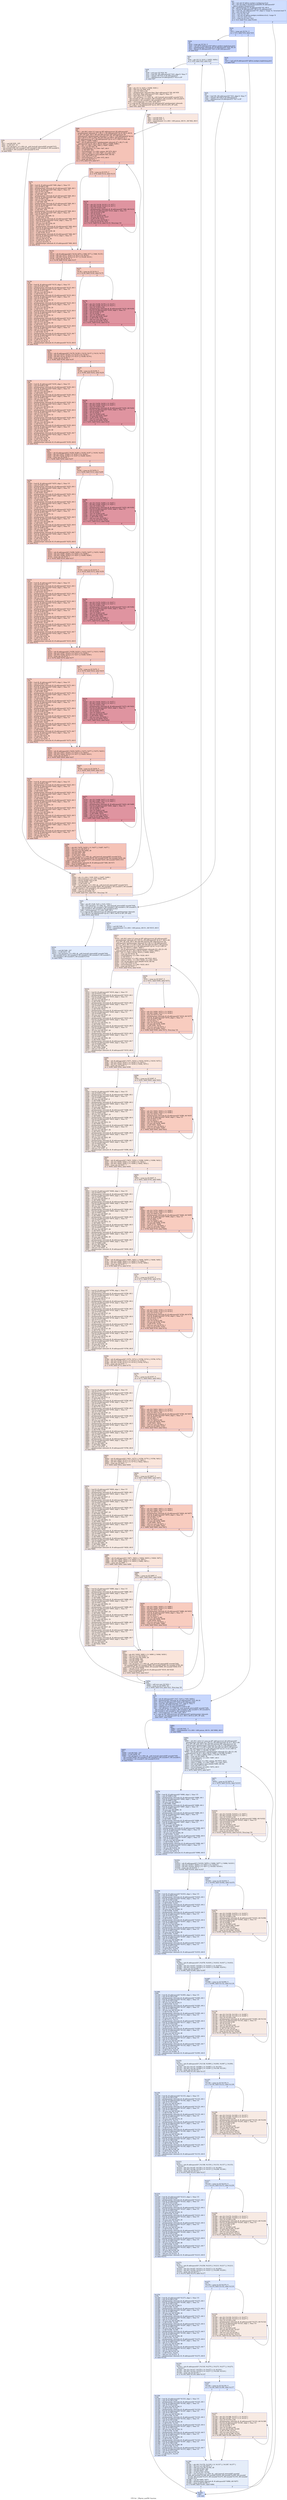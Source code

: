 digraph "CFG for '_Z9print_matPfii' function" {
	label="CFG for '_Z9print_matPfii' function";

	Node0x5376260 [shape=record,color="#3d50c3ff", style=filled, fillcolor="#93b5fe70",label="{%3:\l  %4 = tail call i32 @llvm.amdgcn.workgroup.id.x()\l  %5 = tail call align 4 dereferenceable(64) i8 addrspace(4)*\l... @llvm.amdgcn.dispatch.ptr()\l  %6 = getelementptr i8, i8 addrspace(4)* %5, i64 4\l  %7 = bitcast i8 addrspace(4)* %6 to i16 addrspace(4)*\l  %8 = load i16, i16 addrspace(4)* %7, align 4, !range !4, !invariant.load !5\l  %9 = zext i16 %8 to i32\l  %10 = mul i32 %4, %9\l  %11 = tail call i32 @llvm.amdgcn.workitem.id.x(), !range !6\l  %12 = sub nsw i32 0, %11\l  %13 = icmp eq i32 %10, %12\l  br i1 %13, label %14, label %1401\l|{<s0>T|<s1>F}}"];
	Node0x5376260:s0 -> Node0x5378180;
	Node0x5376260:s1 -> Node0x5378210;
	Node0x5378180 [shape=record,color="#3d50c3ff", style=filled, fillcolor="#81a4fb70",label="{%14:\l14:                                               \l  %15 = icmp sgt i32 %1, 0\l  br i1 %15, label %18, label %16\l|{<s0>T|<s1>F}}"];
	Node0x5378180:s0 -> Node0x53783e0;
	Node0x5378180:s1 -> Node0x5378430;
	Node0x5378430 [shape=record,color="#3d50c3ff", style=filled, fillcolor="#6c8ff170",label="{%16:\l16:                                               \l  %17 = tail call i8 addrspace(4)* @llvm.amdgcn.implicitarg.ptr()\l  br label %34\l}"];
	Node0x5378430 -> Node0x5378790;
	Node0x53783e0 [shape=record,color="#3d50c3ff", style=filled, fillcolor="#779af770",label="{%18:\l18:                                               \l  %19 = icmp sgt i32 %2, 0\l  %20 = tail call i8 addrspace(4)* @llvm.amdgcn.implicitarg.ptr()\l  %21 = getelementptr inbounds i8, i8 addrspace(4)* %20, i64 24\l  %22 = bitcast i8 addrspace(4)* %21 to i64 addrspace(4)*\l  br label %23\l}"];
	Node0x53783e0 -> Node0x5378b70;
	Node0x5378b70 [shape=record,color="#3d50c3ff", style=filled, fillcolor="#c7d7f070",label="{%23:\l23:                                               \l  %24 = phi i32 [ 0, %18 ], [ %955, %954 ]\l  br i1 %19, label %29, label %25\l|{<s0>T|<s1>F}}"];
	Node0x5378b70:s0 -> Node0x5378da0;
	Node0x5378b70:s1 -> Node0x5378e30;
	Node0x5378e30 [shape=record,color="#3d50c3ff", style=filled, fillcolor="#b5cdfa70",label="{%25:\l25:                                               \l  %26 = load i64, i64 addrspace(4)* %22, align 8, !tbaa !7\l  %27 = inttoptr i64 %26 to i8 addrspace(1)*\l  %28 = addrspacecast i8 addrspace(1)* %27 to i8*\l  br label %43\l}"];
	Node0x5378e30 -> Node0x53791f0;
	Node0x5378da0 [shape=record,color="#3d50c3ff", style=filled, fillcolor="#bfd3f670",label="{%29:\l29:                                               \l  %30 = mul nsw i32 %24, %2\l  %31 = load i64, i64 addrspace(4)* %22, align 8, !tbaa !7\l  %32 = inttoptr i64 %31 to i8 addrspace(1)*\l  %33 = addrspacecast i8 addrspace(1)* %32 to i8*\l  br label %47\l}"];
	Node0x5378da0 -> Node0x53785e0;
	Node0x5378790 [shape=record,color="#3d50c3ff", style=filled, fillcolor="#81a4fb70",label="{%34:\l34:                                               \l  %35 = phi i8 addrspace(4)* [ %17, %16 ], [ %20, %954 ]\l  %36 = getelementptr inbounds i8, i8 addrspace(4)* %35, i64 24\l  %37 = bitcast i8 addrspace(4)* %36 to i64 addrspace(4)*\l  %38 = load i64, i64 addrspace(4)* %37, align 8, !tbaa !7\l  %39 = inttoptr i64 %38 to i8 addrspace(1)*\l  %40 = addrspacecast i8 addrspace(1)* %39 to i8*\l  %41 = tail call fastcc \<2 x i64\> @__ockl_hostcall_internal(i8* noundef %40,\l... i64 noundef 33, i64 noundef 0, i64 noundef 0, i64 noundef 0, i64 noundef 0,\l... i64 noundef 0, i64 noundef 0, i64 noundef 0) #10\l  %42 = extractelement \<2 x i64\> %41, i64 0\l  br i1 icmp eq (i8* addrspacecast (i8 addrspace(4)* getelementptr inbounds\l... ([2 x i8], [2 x i8] addrspace(4)* @.str.1, i64 0, i64 0) to i8*), i8* null),\l... label %957, label %961\l|{<s0>T|<s1>F}}"];
	Node0x5378790:s0 -> Node0x537a7b0;
	Node0x5378790:s1 -> Node0x537b1a0;
	Node0x53791f0 [shape=record,color="#3d50c3ff", style=filled, fillcolor="#c7d7f070",label="{%43:\l43:                                               \l  %44 = phi i8* [ %28, %25 ], [ %33, %501 ]\l  %45 = tail call fastcc \<2 x i64\> @__ockl_hostcall_internal(i8* noundef %44,\l... i64 noundef 33, i64 noundef 0, i64 noundef 0, i64 noundef 0, i64 noundef 0,\l... i64 noundef 0, i64 noundef 0, i64 noundef 0) #10\l  %46 = extractelement \<2 x i64\> %45, i64 0\l  br i1 icmp eq (i8* addrspacecast (i8 addrspace(4)* getelementptr inbounds\l... ([2 x i8], [2 x i8] addrspace(4)* @.str.1, i64 0, i64 0) to i8*), i8* null),\l... label %510, label %514\l|{<s0>T|<s1>F}}"];
	Node0x53791f0:s0 -> Node0x537b500;
	Node0x53791f0:s1 -> Node0x537b790;
	Node0x53785e0 [shape=record,color="#3d50c3ff", style=filled, fillcolor="#f5c1a970",label="{%47:\l47:                                               \l  %48 = phi i32 [ 0, %29 ], [ %508, %501 ]\l  %49 = add nsw i32 %48, %30\l  %50 = sext i32 %49 to i64\l  %51 = getelementptr inbounds float, float addrspace(1)* %0, i64 %50\l  %52 = load float, float addrspace(1)* %51, align 4, !tbaa !11\l  %53 = fpext float %52 to double\l  %54 = tail call fastcc \<2 x i64\> @__ockl_hostcall_internal(i8* noundef %33,\l... i64 noundef 33, i64 noundef 0, i64 noundef 0, i64 noundef 0, i64 noundef 0,\l... i64 noundef 0, i64 noundef 0, i64 noundef 0) #10\l  %55 = extractelement \<2 x i64\> %54, i64 0\l  br i1 icmp eq (i8* addrspacecast (i8 addrspace(4)* getelementptr inbounds\l... ([7 x i8], [7 x i8] addrspace(4)* @.str, i64 0, i64 0) to i8*), i8* null),\l... label %56, label %60\l|{<s0>T|<s1>F}}"];
	Node0x53785e0:s0 -> Node0x537c170;
	Node0x53785e0:s1 -> Node0x537c200;
	Node0x537c170 [shape=record,color="#3d50c3ff", style=filled, fillcolor="#f1ccb870",label="{%56:\l56:                                               \l  %57 = and i64 %55, -225\l  %58 = or i64 %57, 32\l  %59 = tail call fastcc \<2 x i64\> @__ockl_hostcall_internal(i8* noundef %33,\l... i64 noundef %58, i64 noundef 0, i64 noundef 0, i64 noundef 0, i64 noundef 0,\l... i64 noundef 0, i64 noundef 0, i64 noundef 0) #10\l  br label %501\l}"];
	Node0x537c170 -> Node0x537b2e0;
	Node0x537c200 [shape=record,color="#3d50c3ff", style=filled, fillcolor="#f1ccb870",label="{%60:\l60:                                               \l  %61 = and i64 %55, 2\l  %62 = and i64 %55, -3\l  %63 = insertelement \<2 x i64\> \<i64 poison, i64 0\>, i64 %62, i64 0\l  br label %64\l}"];
	Node0x537c200 -> Node0x537c560;
	Node0x537c560 [shape=record,color="#3d50c3ff", style=filled, fillcolor="#e8765c70",label="{%64:\l64:                                               \l  %65 = phi i64 [ select (i1 icmp eq (i8* addrspacecast (i8 addrspace(4)*\l... getelementptr inbounds ([7 x i8], [7 x i8] addrspace(4)* @.str, i64 0, i64 0)\l... to i8*), i8* null), i64 0, i64 add (i64 ptrtoint (i8* addrspacecast (i8\l... addrspace(4)* getelementptr inbounds ([7 x i8], [7 x i8] addrspace(4)* @.str,\l... i64 0, i64 6) to i8*) to i64), i64 add (i64 sub (i64 0, i64 ptrtoint ([7 x\l... i8]* addrspacecast ([7 x i8] addrspace(4)* @.str to [7 x i8]*) to i64)), i64\l... 1))), %60 ], [ %498, %490 ]\l  %66 = phi i8 addrspace(4)* [ getelementptr inbounds ([7 x i8], [7 x i8]\l... addrspace(4)* @.str, i64 0, i64 0), %60 ], [ %499, %490 ]\l  %67 = phi \<2 x i64\> [ %63, %60 ], [ %497, %490 ]\l  %68 = icmp ugt i64 %65, 56\l  %69 = extractelement \<2 x i64\> %67, i64 0\l  %70 = or i64 %69, %61\l  %71 = insertelement \<2 x i64\> poison, i64 %70, i64 0\l  %72 = select i1 %68, \<2 x i64\> %67, \<2 x i64\> %71\l  %73 = tail call i64 @llvm.umin.i64(i64 %65, i64 56)\l  %74 = trunc i64 %73 to i32\l  %75 = extractelement \<2 x i64\> %72, i64 0\l  %76 = icmp ugt i32 %74, 7\l  br i1 %76, label %79, label %77\l|{<s0>T|<s1>F}}"];
	Node0x537c560:s0 -> Node0x537e0f0;
	Node0x537c560:s1 -> Node0x537e180;
	Node0x537e180 [shape=record,color="#3d50c3ff", style=filled, fillcolor="#f08b6e70",label="{%77:\l77:                                               \l  %78 = icmp eq i32 %74, 0\l  br i1 %78, label %132, label %119\l|{<s0>T|<s1>F}}"];
	Node0x537e180:s0 -> Node0x537e350;
	Node0x537e180:s1 -> Node0x537e3a0;
	Node0x537e0f0 [shape=record,color="#3d50c3ff", style=filled, fillcolor="#f08b6e70",label="{%79:\l79:                                               \l  %80 = load i8, i8 addrspace(4)* %66, align 1, !tbaa !15\l  %81 = zext i8 %80 to i64\l  %82 = getelementptr inbounds i8, i8 addrspace(4)* %66, i64 1\l  %83 = load i8, i8 addrspace(4)* %82, align 1, !tbaa !15\l  %84 = zext i8 %83 to i64\l  %85 = shl nuw nsw i64 %84, 8\l  %86 = or i64 %85, %81\l  %87 = getelementptr inbounds i8, i8 addrspace(4)* %66, i64 2\l  %88 = load i8, i8 addrspace(4)* %87, align 1, !tbaa !15\l  %89 = zext i8 %88 to i64\l  %90 = shl nuw nsw i64 %89, 16\l  %91 = or i64 %86, %90\l  %92 = getelementptr inbounds i8, i8 addrspace(4)* %66, i64 3\l  %93 = load i8, i8 addrspace(4)* %92, align 1, !tbaa !15\l  %94 = zext i8 %93 to i64\l  %95 = shl nuw nsw i64 %94, 24\l  %96 = or i64 %91, %95\l  %97 = getelementptr inbounds i8, i8 addrspace(4)* %66, i64 4\l  %98 = load i8, i8 addrspace(4)* %97, align 1, !tbaa !15\l  %99 = zext i8 %98 to i64\l  %100 = shl nuw nsw i64 %99, 32\l  %101 = or i64 %96, %100\l  %102 = getelementptr inbounds i8, i8 addrspace(4)* %66, i64 5\l  %103 = load i8, i8 addrspace(4)* %102, align 1, !tbaa !15\l  %104 = zext i8 %103 to i64\l  %105 = shl nuw nsw i64 %104, 40\l  %106 = or i64 %101, %105\l  %107 = getelementptr inbounds i8, i8 addrspace(4)* %66, i64 6\l  %108 = load i8, i8 addrspace(4)* %107, align 1, !tbaa !15\l  %109 = zext i8 %108 to i64\l  %110 = shl nuw nsw i64 %109, 48\l  %111 = or i64 %106, %110\l  %112 = getelementptr inbounds i8, i8 addrspace(4)* %66, i64 7\l  %113 = load i8, i8 addrspace(4)* %112, align 1, !tbaa !15\l  %114 = zext i8 %113 to i64\l  %115 = shl nuw i64 %114, 56\l  %116 = or i64 %111, %115\l  %117 = add nsw i32 %74, -8\l  %118 = getelementptr inbounds i8, i8 addrspace(4)* %66, i64 8\l  br label %132\l}"];
	Node0x537e0f0 -> Node0x537e350;
	Node0x537e3a0 [shape=record,color="#b70d28ff", style=filled, fillcolor="#b70d2870",label="{%119:\l119:                                              \l  %120 = phi i32 [ %130, %119 ], [ 0, %77 ]\l  %121 = phi i64 [ %129, %119 ], [ 0, %77 ]\l  %122 = zext i32 %120 to i64\l  %123 = getelementptr inbounds i8, i8 addrspace(4)* %66, i64 %122\l  %124 = load i8, i8 addrspace(4)* %123, align 1, !tbaa !15\l  %125 = zext i8 %124 to i64\l  %126 = shl i32 %120, 3\l  %127 = zext i32 %126 to i64\l  %128 = shl nuw i64 %125, %127\l  %129 = or i64 %128, %121\l  %130 = add nuw nsw i32 %120, 1\l  %131 = icmp eq i32 %130, %74\l  br i1 %131, label %132, label %119, !llvm.loop !16\l|{<s0>T|<s1>F}}"];
	Node0x537e3a0:s0 -> Node0x537e350;
	Node0x537e3a0:s1 -> Node0x537e3a0;
	Node0x537e350 [shape=record,color="#3d50c3ff", style=filled, fillcolor="#e8765c70",label="{%132:\l132:                                              \l  %133 = phi i8 addrspace(4)* [ %118, %79 ], [ %66, %77 ], [ %66, %119 ]\l  %134 = phi i32 [ %117, %79 ], [ 0, %77 ], [ 0, %119 ]\l  %135 = phi i64 [ %116, %79 ], [ 0, %77 ], [ %129, %119 ]\l  %136 = icmp ugt i32 %134, 7\l  br i1 %136, label %139, label %137\l|{<s0>T|<s1>F}}"];
	Node0x537e350:s0 -> Node0x5381230;
	Node0x537e350:s1 -> Node0x5381280;
	Node0x5381280 [shape=record,color="#3d50c3ff", style=filled, fillcolor="#f08b6e70",label="{%137:\l137:                                              \l  %138 = icmp eq i32 %134, 0\l  br i1 %138, label %192, label %179\l|{<s0>T|<s1>F}}"];
	Node0x5381280:s0 -> Node0x5381450;
	Node0x5381280:s1 -> Node0x53814a0;
	Node0x5381230 [shape=record,color="#3d50c3ff", style=filled, fillcolor="#f08b6e70",label="{%139:\l139:                                              \l  %140 = load i8, i8 addrspace(4)* %133, align 1, !tbaa !15\l  %141 = zext i8 %140 to i64\l  %142 = getelementptr inbounds i8, i8 addrspace(4)* %133, i64 1\l  %143 = load i8, i8 addrspace(4)* %142, align 1, !tbaa !15\l  %144 = zext i8 %143 to i64\l  %145 = shl nuw nsw i64 %144, 8\l  %146 = or i64 %145, %141\l  %147 = getelementptr inbounds i8, i8 addrspace(4)* %133, i64 2\l  %148 = load i8, i8 addrspace(4)* %147, align 1, !tbaa !15\l  %149 = zext i8 %148 to i64\l  %150 = shl nuw nsw i64 %149, 16\l  %151 = or i64 %146, %150\l  %152 = getelementptr inbounds i8, i8 addrspace(4)* %133, i64 3\l  %153 = load i8, i8 addrspace(4)* %152, align 1, !tbaa !15\l  %154 = zext i8 %153 to i64\l  %155 = shl nuw nsw i64 %154, 24\l  %156 = or i64 %151, %155\l  %157 = getelementptr inbounds i8, i8 addrspace(4)* %133, i64 4\l  %158 = load i8, i8 addrspace(4)* %157, align 1, !tbaa !15\l  %159 = zext i8 %158 to i64\l  %160 = shl nuw nsw i64 %159, 32\l  %161 = or i64 %156, %160\l  %162 = getelementptr inbounds i8, i8 addrspace(4)* %133, i64 5\l  %163 = load i8, i8 addrspace(4)* %162, align 1, !tbaa !15\l  %164 = zext i8 %163 to i64\l  %165 = shl nuw nsw i64 %164, 40\l  %166 = or i64 %161, %165\l  %167 = getelementptr inbounds i8, i8 addrspace(4)* %133, i64 6\l  %168 = load i8, i8 addrspace(4)* %167, align 1, !tbaa !15\l  %169 = zext i8 %168 to i64\l  %170 = shl nuw nsw i64 %169, 48\l  %171 = or i64 %166, %170\l  %172 = getelementptr inbounds i8, i8 addrspace(4)* %133, i64 7\l  %173 = load i8, i8 addrspace(4)* %172, align 1, !tbaa !15\l  %174 = zext i8 %173 to i64\l  %175 = shl nuw i64 %174, 56\l  %176 = or i64 %171, %175\l  %177 = add nsw i32 %134, -8\l  %178 = getelementptr inbounds i8, i8 addrspace(4)* %133, i64 8\l  br label %192\l}"];
	Node0x5381230 -> Node0x5381450;
	Node0x53814a0 [shape=record,color="#b70d28ff", style=filled, fillcolor="#b70d2870",label="{%179:\l179:                                              \l  %180 = phi i32 [ %190, %179 ], [ 0, %137 ]\l  %181 = phi i64 [ %189, %179 ], [ 0, %137 ]\l  %182 = zext i32 %180 to i64\l  %183 = getelementptr inbounds i8, i8 addrspace(4)* %133, i64 %182\l  %184 = load i8, i8 addrspace(4)* %183, align 1, !tbaa !15\l  %185 = zext i8 %184 to i64\l  %186 = shl i32 %180, 3\l  %187 = zext i32 %186 to i64\l  %188 = shl nuw i64 %185, %187\l  %189 = or i64 %188, %181\l  %190 = add nuw nsw i32 %180, 1\l  %191 = icmp eq i32 %190, %134\l  br i1 %191, label %192, label %179\l|{<s0>T|<s1>F}}"];
	Node0x53814a0:s0 -> Node0x5381450;
	Node0x53814a0:s1 -> Node0x53814a0;
	Node0x5381450 [shape=record,color="#3d50c3ff", style=filled, fillcolor="#e8765c70",label="{%192:\l192:                                              \l  %193 = phi i8 addrspace(4)* [ %178, %139 ], [ %133, %137 ], [ %133, %179 ]\l  %194 = phi i32 [ %177, %139 ], [ 0, %137 ], [ 0, %179 ]\l  %195 = phi i64 [ %176, %139 ], [ 0, %137 ], [ %189, %179 ]\l  %196 = icmp ugt i32 %194, 7\l  br i1 %196, label %199, label %197\l|{<s0>T|<s1>F}}"];
	Node0x5381450:s0 -> Node0x5383560;
	Node0x5381450:s1 -> Node0x53835b0;
	Node0x53835b0 [shape=record,color="#3d50c3ff", style=filled, fillcolor="#f08b6e70",label="{%197:\l197:                                              \l  %198 = icmp eq i32 %194, 0\l  br i1 %198, label %252, label %239\l|{<s0>T|<s1>F}}"];
	Node0x53835b0:s0 -> Node0x5383740;
	Node0x53835b0:s1 -> Node0x5383790;
	Node0x5383560 [shape=record,color="#3d50c3ff", style=filled, fillcolor="#f08b6e70",label="{%199:\l199:                                              \l  %200 = load i8, i8 addrspace(4)* %193, align 1, !tbaa !15\l  %201 = zext i8 %200 to i64\l  %202 = getelementptr inbounds i8, i8 addrspace(4)* %193, i64 1\l  %203 = load i8, i8 addrspace(4)* %202, align 1, !tbaa !15\l  %204 = zext i8 %203 to i64\l  %205 = shl nuw nsw i64 %204, 8\l  %206 = or i64 %205, %201\l  %207 = getelementptr inbounds i8, i8 addrspace(4)* %193, i64 2\l  %208 = load i8, i8 addrspace(4)* %207, align 1, !tbaa !15\l  %209 = zext i8 %208 to i64\l  %210 = shl nuw nsw i64 %209, 16\l  %211 = or i64 %206, %210\l  %212 = getelementptr inbounds i8, i8 addrspace(4)* %193, i64 3\l  %213 = load i8, i8 addrspace(4)* %212, align 1, !tbaa !15\l  %214 = zext i8 %213 to i64\l  %215 = shl nuw nsw i64 %214, 24\l  %216 = or i64 %211, %215\l  %217 = getelementptr inbounds i8, i8 addrspace(4)* %193, i64 4\l  %218 = load i8, i8 addrspace(4)* %217, align 1, !tbaa !15\l  %219 = zext i8 %218 to i64\l  %220 = shl nuw nsw i64 %219, 32\l  %221 = or i64 %216, %220\l  %222 = getelementptr inbounds i8, i8 addrspace(4)* %193, i64 5\l  %223 = load i8, i8 addrspace(4)* %222, align 1, !tbaa !15\l  %224 = zext i8 %223 to i64\l  %225 = shl nuw nsw i64 %224, 40\l  %226 = or i64 %221, %225\l  %227 = getelementptr inbounds i8, i8 addrspace(4)* %193, i64 6\l  %228 = load i8, i8 addrspace(4)* %227, align 1, !tbaa !15\l  %229 = zext i8 %228 to i64\l  %230 = shl nuw nsw i64 %229, 48\l  %231 = or i64 %226, %230\l  %232 = getelementptr inbounds i8, i8 addrspace(4)* %193, i64 7\l  %233 = load i8, i8 addrspace(4)* %232, align 1, !tbaa !15\l  %234 = zext i8 %233 to i64\l  %235 = shl nuw i64 %234, 56\l  %236 = or i64 %231, %235\l  %237 = add nsw i32 %194, -8\l  %238 = getelementptr inbounds i8, i8 addrspace(4)* %193, i64 8\l  br label %252\l}"];
	Node0x5383560 -> Node0x5383740;
	Node0x5383790 [shape=record,color="#b70d28ff", style=filled, fillcolor="#b70d2870",label="{%239:\l239:                                              \l  %240 = phi i32 [ %250, %239 ], [ 0, %197 ]\l  %241 = phi i64 [ %249, %239 ], [ 0, %197 ]\l  %242 = zext i32 %240 to i64\l  %243 = getelementptr inbounds i8, i8 addrspace(4)* %193, i64 %242\l  %244 = load i8, i8 addrspace(4)* %243, align 1, !tbaa !15\l  %245 = zext i8 %244 to i64\l  %246 = shl i32 %240, 3\l  %247 = zext i32 %246 to i64\l  %248 = shl nuw i64 %245, %247\l  %249 = or i64 %248, %241\l  %250 = add nuw nsw i32 %240, 1\l  %251 = icmp eq i32 %250, %194\l  br i1 %251, label %252, label %239\l|{<s0>T|<s1>F}}"];
	Node0x5383790:s0 -> Node0x5383740;
	Node0x5383790:s1 -> Node0x5383790;
	Node0x5383740 [shape=record,color="#3d50c3ff", style=filled, fillcolor="#e8765c70",label="{%252:\l252:                                              \l  %253 = phi i8 addrspace(4)* [ %238, %199 ], [ %193, %197 ], [ %193, %239 ]\l  %254 = phi i32 [ %237, %199 ], [ 0, %197 ], [ 0, %239 ]\l  %255 = phi i64 [ %236, %199 ], [ 0, %197 ], [ %249, %239 ]\l  %256 = icmp ugt i32 %254, 7\l  br i1 %256, label %259, label %257\l|{<s0>T|<s1>F}}"];
	Node0x5383740:s0 -> Node0x53807f0;
	Node0x5383740:s1 -> Node0x5380840;
	Node0x5380840 [shape=record,color="#3d50c3ff", style=filled, fillcolor="#f08b6e70",label="{%257:\l257:                                              \l  %258 = icmp eq i32 %254, 0\l  br i1 %258, label %312, label %299\l|{<s0>T|<s1>F}}"];
	Node0x5380840:s0 -> Node0x53809d0;
	Node0x5380840:s1 -> Node0x5380a20;
	Node0x53807f0 [shape=record,color="#3d50c3ff", style=filled, fillcolor="#f08b6e70",label="{%259:\l259:                                              \l  %260 = load i8, i8 addrspace(4)* %253, align 1, !tbaa !15\l  %261 = zext i8 %260 to i64\l  %262 = getelementptr inbounds i8, i8 addrspace(4)* %253, i64 1\l  %263 = load i8, i8 addrspace(4)* %262, align 1, !tbaa !15\l  %264 = zext i8 %263 to i64\l  %265 = shl nuw nsw i64 %264, 8\l  %266 = or i64 %265, %261\l  %267 = getelementptr inbounds i8, i8 addrspace(4)* %253, i64 2\l  %268 = load i8, i8 addrspace(4)* %267, align 1, !tbaa !15\l  %269 = zext i8 %268 to i64\l  %270 = shl nuw nsw i64 %269, 16\l  %271 = or i64 %266, %270\l  %272 = getelementptr inbounds i8, i8 addrspace(4)* %253, i64 3\l  %273 = load i8, i8 addrspace(4)* %272, align 1, !tbaa !15\l  %274 = zext i8 %273 to i64\l  %275 = shl nuw nsw i64 %274, 24\l  %276 = or i64 %271, %275\l  %277 = getelementptr inbounds i8, i8 addrspace(4)* %253, i64 4\l  %278 = load i8, i8 addrspace(4)* %277, align 1, !tbaa !15\l  %279 = zext i8 %278 to i64\l  %280 = shl nuw nsw i64 %279, 32\l  %281 = or i64 %276, %280\l  %282 = getelementptr inbounds i8, i8 addrspace(4)* %253, i64 5\l  %283 = load i8, i8 addrspace(4)* %282, align 1, !tbaa !15\l  %284 = zext i8 %283 to i64\l  %285 = shl nuw nsw i64 %284, 40\l  %286 = or i64 %281, %285\l  %287 = getelementptr inbounds i8, i8 addrspace(4)* %253, i64 6\l  %288 = load i8, i8 addrspace(4)* %287, align 1, !tbaa !15\l  %289 = zext i8 %288 to i64\l  %290 = shl nuw nsw i64 %289, 48\l  %291 = or i64 %286, %290\l  %292 = getelementptr inbounds i8, i8 addrspace(4)* %253, i64 7\l  %293 = load i8, i8 addrspace(4)* %292, align 1, !tbaa !15\l  %294 = zext i8 %293 to i64\l  %295 = shl nuw i64 %294, 56\l  %296 = or i64 %291, %295\l  %297 = add nsw i32 %254, -8\l  %298 = getelementptr inbounds i8, i8 addrspace(4)* %253, i64 8\l  br label %312\l}"];
	Node0x53807f0 -> Node0x53809d0;
	Node0x5380a20 [shape=record,color="#b70d28ff", style=filled, fillcolor="#b70d2870",label="{%299:\l299:                                              \l  %300 = phi i32 [ %310, %299 ], [ 0, %257 ]\l  %301 = phi i64 [ %309, %299 ], [ 0, %257 ]\l  %302 = zext i32 %300 to i64\l  %303 = getelementptr inbounds i8, i8 addrspace(4)* %253, i64 %302\l  %304 = load i8, i8 addrspace(4)* %303, align 1, !tbaa !15\l  %305 = zext i8 %304 to i64\l  %306 = shl i32 %300, 3\l  %307 = zext i32 %306 to i64\l  %308 = shl nuw i64 %305, %307\l  %309 = or i64 %308, %301\l  %310 = add nuw nsw i32 %300, 1\l  %311 = icmp eq i32 %310, %254\l  br i1 %311, label %312, label %299\l|{<s0>T|<s1>F}}"];
	Node0x5380a20:s0 -> Node0x53809d0;
	Node0x5380a20:s1 -> Node0x5380a20;
	Node0x53809d0 [shape=record,color="#3d50c3ff", style=filled, fillcolor="#e8765c70",label="{%312:\l312:                                              \l  %313 = phi i8 addrspace(4)* [ %298, %259 ], [ %253, %257 ], [ %253, %299 ]\l  %314 = phi i32 [ %297, %259 ], [ 0, %257 ], [ 0, %299 ]\l  %315 = phi i64 [ %296, %259 ], [ 0, %257 ], [ %309, %299 ]\l  %316 = icmp ugt i32 %314, 7\l  br i1 %316, label %319, label %317\l|{<s0>T|<s1>F}}"];
	Node0x53809d0:s0 -> Node0x5388200;
	Node0x53809d0:s1 -> Node0x5388250;
	Node0x5388250 [shape=record,color="#3d50c3ff", style=filled, fillcolor="#f08b6e70",label="{%317:\l317:                                              \l  %318 = icmp eq i32 %314, 0\l  br i1 %318, label %372, label %359\l|{<s0>T|<s1>F}}"];
	Node0x5388250:s0 -> Node0x53883e0;
	Node0x5388250:s1 -> Node0x5388430;
	Node0x5388200 [shape=record,color="#3d50c3ff", style=filled, fillcolor="#f08b6e70",label="{%319:\l319:                                              \l  %320 = load i8, i8 addrspace(4)* %313, align 1, !tbaa !15\l  %321 = zext i8 %320 to i64\l  %322 = getelementptr inbounds i8, i8 addrspace(4)* %313, i64 1\l  %323 = load i8, i8 addrspace(4)* %322, align 1, !tbaa !15\l  %324 = zext i8 %323 to i64\l  %325 = shl nuw nsw i64 %324, 8\l  %326 = or i64 %325, %321\l  %327 = getelementptr inbounds i8, i8 addrspace(4)* %313, i64 2\l  %328 = load i8, i8 addrspace(4)* %327, align 1, !tbaa !15\l  %329 = zext i8 %328 to i64\l  %330 = shl nuw nsw i64 %329, 16\l  %331 = or i64 %326, %330\l  %332 = getelementptr inbounds i8, i8 addrspace(4)* %313, i64 3\l  %333 = load i8, i8 addrspace(4)* %332, align 1, !tbaa !15\l  %334 = zext i8 %333 to i64\l  %335 = shl nuw nsw i64 %334, 24\l  %336 = or i64 %331, %335\l  %337 = getelementptr inbounds i8, i8 addrspace(4)* %313, i64 4\l  %338 = load i8, i8 addrspace(4)* %337, align 1, !tbaa !15\l  %339 = zext i8 %338 to i64\l  %340 = shl nuw nsw i64 %339, 32\l  %341 = or i64 %336, %340\l  %342 = getelementptr inbounds i8, i8 addrspace(4)* %313, i64 5\l  %343 = load i8, i8 addrspace(4)* %342, align 1, !tbaa !15\l  %344 = zext i8 %343 to i64\l  %345 = shl nuw nsw i64 %344, 40\l  %346 = or i64 %341, %345\l  %347 = getelementptr inbounds i8, i8 addrspace(4)* %313, i64 6\l  %348 = load i8, i8 addrspace(4)* %347, align 1, !tbaa !15\l  %349 = zext i8 %348 to i64\l  %350 = shl nuw nsw i64 %349, 48\l  %351 = or i64 %346, %350\l  %352 = getelementptr inbounds i8, i8 addrspace(4)* %313, i64 7\l  %353 = load i8, i8 addrspace(4)* %352, align 1, !tbaa !15\l  %354 = zext i8 %353 to i64\l  %355 = shl nuw i64 %354, 56\l  %356 = or i64 %351, %355\l  %357 = add nsw i32 %314, -8\l  %358 = getelementptr inbounds i8, i8 addrspace(4)* %313, i64 8\l  br label %372\l}"];
	Node0x5388200 -> Node0x53883e0;
	Node0x5388430 [shape=record,color="#b70d28ff", style=filled, fillcolor="#b70d2870",label="{%359:\l359:                                              \l  %360 = phi i32 [ %370, %359 ], [ 0, %317 ]\l  %361 = phi i64 [ %369, %359 ], [ 0, %317 ]\l  %362 = zext i32 %360 to i64\l  %363 = getelementptr inbounds i8, i8 addrspace(4)* %313, i64 %362\l  %364 = load i8, i8 addrspace(4)* %363, align 1, !tbaa !15\l  %365 = zext i8 %364 to i64\l  %366 = shl i32 %360, 3\l  %367 = zext i32 %366 to i64\l  %368 = shl nuw i64 %365, %367\l  %369 = or i64 %368, %361\l  %370 = add nuw nsw i32 %360, 1\l  %371 = icmp eq i32 %370, %314\l  br i1 %371, label %372, label %359\l|{<s0>T|<s1>F}}"];
	Node0x5388430:s0 -> Node0x53883e0;
	Node0x5388430:s1 -> Node0x5388430;
	Node0x53883e0 [shape=record,color="#3d50c3ff", style=filled, fillcolor="#e8765c70",label="{%372:\l372:                                              \l  %373 = phi i8 addrspace(4)* [ %358, %319 ], [ %313, %317 ], [ %313, %359 ]\l  %374 = phi i32 [ %357, %319 ], [ 0, %317 ], [ 0, %359 ]\l  %375 = phi i64 [ %356, %319 ], [ 0, %317 ], [ %369, %359 ]\l  %376 = icmp ugt i32 %374, 7\l  br i1 %376, label %379, label %377\l|{<s0>T|<s1>F}}"];
	Node0x53883e0:s0 -> Node0x538ae60;
	Node0x53883e0:s1 -> Node0x538aeb0;
	Node0x538aeb0 [shape=record,color="#3d50c3ff", style=filled, fillcolor="#f08b6e70",label="{%377:\l377:                                              \l  %378 = icmp eq i32 %374, 0\l  br i1 %378, label %432, label %419\l|{<s0>T|<s1>F}}"];
	Node0x538aeb0:s0 -> Node0x538b040;
	Node0x538aeb0:s1 -> Node0x538b090;
	Node0x538ae60 [shape=record,color="#3d50c3ff", style=filled, fillcolor="#f08b6e70",label="{%379:\l379:                                              \l  %380 = load i8, i8 addrspace(4)* %373, align 1, !tbaa !15\l  %381 = zext i8 %380 to i64\l  %382 = getelementptr inbounds i8, i8 addrspace(4)* %373, i64 1\l  %383 = load i8, i8 addrspace(4)* %382, align 1, !tbaa !15\l  %384 = zext i8 %383 to i64\l  %385 = shl nuw nsw i64 %384, 8\l  %386 = or i64 %385, %381\l  %387 = getelementptr inbounds i8, i8 addrspace(4)* %373, i64 2\l  %388 = load i8, i8 addrspace(4)* %387, align 1, !tbaa !15\l  %389 = zext i8 %388 to i64\l  %390 = shl nuw nsw i64 %389, 16\l  %391 = or i64 %386, %390\l  %392 = getelementptr inbounds i8, i8 addrspace(4)* %373, i64 3\l  %393 = load i8, i8 addrspace(4)* %392, align 1, !tbaa !15\l  %394 = zext i8 %393 to i64\l  %395 = shl nuw nsw i64 %394, 24\l  %396 = or i64 %391, %395\l  %397 = getelementptr inbounds i8, i8 addrspace(4)* %373, i64 4\l  %398 = load i8, i8 addrspace(4)* %397, align 1, !tbaa !15\l  %399 = zext i8 %398 to i64\l  %400 = shl nuw nsw i64 %399, 32\l  %401 = or i64 %396, %400\l  %402 = getelementptr inbounds i8, i8 addrspace(4)* %373, i64 5\l  %403 = load i8, i8 addrspace(4)* %402, align 1, !tbaa !15\l  %404 = zext i8 %403 to i64\l  %405 = shl nuw nsw i64 %404, 40\l  %406 = or i64 %401, %405\l  %407 = getelementptr inbounds i8, i8 addrspace(4)* %373, i64 6\l  %408 = load i8, i8 addrspace(4)* %407, align 1, !tbaa !15\l  %409 = zext i8 %408 to i64\l  %410 = shl nuw nsw i64 %409, 48\l  %411 = or i64 %406, %410\l  %412 = getelementptr inbounds i8, i8 addrspace(4)* %373, i64 7\l  %413 = load i8, i8 addrspace(4)* %412, align 1, !tbaa !15\l  %414 = zext i8 %413 to i64\l  %415 = shl nuw i64 %414, 56\l  %416 = or i64 %411, %415\l  %417 = add nsw i32 %374, -8\l  %418 = getelementptr inbounds i8, i8 addrspace(4)* %373, i64 8\l  br label %432\l}"];
	Node0x538ae60 -> Node0x538b040;
	Node0x538b090 [shape=record,color="#b70d28ff", style=filled, fillcolor="#b70d2870",label="{%419:\l419:                                              \l  %420 = phi i32 [ %430, %419 ], [ 0, %377 ]\l  %421 = phi i64 [ %429, %419 ], [ 0, %377 ]\l  %422 = zext i32 %420 to i64\l  %423 = getelementptr inbounds i8, i8 addrspace(4)* %373, i64 %422\l  %424 = load i8, i8 addrspace(4)* %423, align 1, !tbaa !15\l  %425 = zext i8 %424 to i64\l  %426 = shl i32 %420, 3\l  %427 = zext i32 %426 to i64\l  %428 = shl nuw i64 %425, %427\l  %429 = or i64 %428, %421\l  %430 = add nuw nsw i32 %420, 1\l  %431 = icmp eq i32 %430, %374\l  br i1 %431, label %432, label %419\l|{<s0>T|<s1>F}}"];
	Node0x538b090:s0 -> Node0x538b040;
	Node0x538b090:s1 -> Node0x538b090;
	Node0x538b040 [shape=record,color="#3d50c3ff", style=filled, fillcolor="#e8765c70",label="{%432:\l432:                                              \l  %433 = phi i8 addrspace(4)* [ %418, %379 ], [ %373, %377 ], [ %373, %419 ]\l  %434 = phi i32 [ %417, %379 ], [ 0, %377 ], [ 0, %419 ]\l  %435 = phi i64 [ %416, %379 ], [ 0, %377 ], [ %429, %419 ]\l  %436 = icmp ugt i32 %434, 7\l  br i1 %436, label %439, label %437\l|{<s0>T|<s1>F}}"];
	Node0x538b040:s0 -> Node0x538d6c0;
	Node0x538b040:s1 -> Node0x538d710;
	Node0x538d710 [shape=record,color="#3d50c3ff", style=filled, fillcolor="#f08b6e70",label="{%437:\l437:                                              \l  %438 = icmp eq i32 %434, 0\l  br i1 %438, label %490, label %477\l|{<s0>T|<s1>F}}"];
	Node0x538d710:s0 -> Node0x537d620;
	Node0x538d710:s1 -> Node0x538d8a0;
	Node0x538d6c0 [shape=record,color="#3d50c3ff", style=filled, fillcolor="#f08b6e70",label="{%439:\l439:                                              \l  %440 = load i8, i8 addrspace(4)* %433, align 1, !tbaa !15\l  %441 = zext i8 %440 to i64\l  %442 = getelementptr inbounds i8, i8 addrspace(4)* %433, i64 1\l  %443 = load i8, i8 addrspace(4)* %442, align 1, !tbaa !15\l  %444 = zext i8 %443 to i64\l  %445 = shl nuw nsw i64 %444, 8\l  %446 = or i64 %445, %441\l  %447 = getelementptr inbounds i8, i8 addrspace(4)* %433, i64 2\l  %448 = load i8, i8 addrspace(4)* %447, align 1, !tbaa !15\l  %449 = zext i8 %448 to i64\l  %450 = shl nuw nsw i64 %449, 16\l  %451 = or i64 %446, %450\l  %452 = getelementptr inbounds i8, i8 addrspace(4)* %433, i64 3\l  %453 = load i8, i8 addrspace(4)* %452, align 1, !tbaa !15\l  %454 = zext i8 %453 to i64\l  %455 = shl nuw nsw i64 %454, 24\l  %456 = or i64 %451, %455\l  %457 = getelementptr inbounds i8, i8 addrspace(4)* %433, i64 4\l  %458 = load i8, i8 addrspace(4)* %457, align 1, !tbaa !15\l  %459 = zext i8 %458 to i64\l  %460 = shl nuw nsw i64 %459, 32\l  %461 = or i64 %456, %460\l  %462 = getelementptr inbounds i8, i8 addrspace(4)* %433, i64 5\l  %463 = load i8, i8 addrspace(4)* %462, align 1, !tbaa !15\l  %464 = zext i8 %463 to i64\l  %465 = shl nuw nsw i64 %464, 40\l  %466 = or i64 %461, %465\l  %467 = getelementptr inbounds i8, i8 addrspace(4)* %433, i64 6\l  %468 = load i8, i8 addrspace(4)* %467, align 1, !tbaa !15\l  %469 = zext i8 %468 to i64\l  %470 = shl nuw nsw i64 %469, 48\l  %471 = or i64 %466, %470\l  %472 = getelementptr inbounds i8, i8 addrspace(4)* %433, i64 7\l  %473 = load i8, i8 addrspace(4)* %472, align 1, !tbaa !15\l  %474 = zext i8 %473 to i64\l  %475 = shl nuw i64 %474, 56\l  %476 = or i64 %471, %475\l  br label %490\l}"];
	Node0x538d6c0 -> Node0x537d620;
	Node0x538d8a0 [shape=record,color="#b70d28ff", style=filled, fillcolor="#b70d2870",label="{%477:\l477:                                              \l  %478 = phi i32 [ %488, %477 ], [ 0, %437 ]\l  %479 = phi i64 [ %487, %477 ], [ 0, %437 ]\l  %480 = zext i32 %478 to i64\l  %481 = getelementptr inbounds i8, i8 addrspace(4)* %433, i64 %480\l  %482 = load i8, i8 addrspace(4)* %481, align 1, !tbaa !15\l  %483 = zext i8 %482 to i64\l  %484 = shl i32 %478, 3\l  %485 = zext i32 %484 to i64\l  %486 = shl nuw i64 %483, %485\l  %487 = or i64 %486, %479\l  %488 = add nuw nsw i32 %478, 1\l  %489 = icmp eq i32 %488, %434\l  br i1 %489, label %490, label %477\l|{<s0>T|<s1>F}}"];
	Node0x538d8a0:s0 -> Node0x537d620;
	Node0x538d8a0:s1 -> Node0x538d8a0;
	Node0x537d620 [shape=record,color="#3d50c3ff", style=filled, fillcolor="#e8765c70",label="{%490:\l490:                                              \l  %491 = phi i64 [ %476, %439 ], [ 0, %437 ], [ %487, %477 ]\l  %492 = shl nuw nsw i64 %73, 2\l  %493 = add nuw nsw i64 %492, 28\l  %494 = and i64 %493, 480\l  %495 = and i64 %75, -225\l  %496 = or i64 %495, %494\l  %497 = tail call fastcc \<2 x i64\> @__ockl_hostcall_internal(i8* noundef %33,\l... i64 noundef %496, i64 noundef %135, i64 noundef %195, i64 noundef %255, i64\l... noundef %315, i64 noundef %375, i64 noundef %435, i64 noundef %491) #10\l  %498 = sub i64 %65, %73\l  %499 = getelementptr inbounds i8, i8 addrspace(4)* %66, i64 %73\l  %500 = icmp eq i64 %498, 0\l  br i1 %500, label %501, label %64\l|{<s0>T|<s1>F}}"];
	Node0x537d620:s0 -> Node0x537b2e0;
	Node0x537d620:s1 -> Node0x537c560;
	Node0x537b2e0 [shape=record,color="#3d50c3ff", style=filled, fillcolor="#f5c1a970",label="{%501:\l501:                                              \l  %502 = phi \<2 x i64\> [ %59, %56 ], [ %497, %490 ]\l  %503 = extractelement \<2 x i64\> %502, i64 0\l  %504 = bitcast double %53 to i64\l  %505 = and i64 %503, -227\l  %506 = or i64 %505, 34\l  %507 = tail call fastcc \<2 x i64\> @__ockl_hostcall_internal(i8* noundef %33,\l... i64 noundef %506, i64 noundef %504, i64 noundef 0, i64 noundef 0, i64 noundef\l... 0, i64 noundef 0, i64 noundef 0, i64 noundef 0) #10\l  %508 = add nuw nsw i32 %48, 1\l  %509 = icmp eq i32 %508, %2\l  br i1 %509, label %43, label %47, !llvm.loop !18\l|{<s0>T|<s1>F}}"];
	Node0x537b2e0:s0 -> Node0x53791f0;
	Node0x537b2e0:s1 -> Node0x53785e0;
	Node0x537b500 [shape=record,color="#3d50c3ff", style=filled, fillcolor="#bbd1f870",label="{%510:\l510:                                              \l  %511 = and i64 %46, -227\l  %512 = or i64 %511, 34\l  %513 = tail call fastcc \<2 x i64\> @__ockl_hostcall_internal(i8* noundef %44,\l... i64 noundef %512, i64 noundef 0, i64 noundef 0, i64 noundef 0, i64 noundef 0,\l... i64 noundef 0, i64 noundef 0, i64 noundef 0) #10\l  br label %954\l}"];
	Node0x537b500 -> Node0x5378c60;
	Node0x537b790 [shape=record,color="#3d50c3ff", style=filled, fillcolor="#bbd1f870",label="{%514:\l514:                                              \l  %515 = and i64 %46, -3\l  %516 = insertelement \<2 x i64\> \<i64 poison, i64 0\>, i64 %515, i64 0\l  br label %517\l}"];
	Node0x537b790 -> Node0x5385b20;
	Node0x5385b20 [shape=record,color="#3d50c3ff", style=filled, fillcolor="#f4c5ad70",label="{%517:\l517:                                              \l  %518 = phi i64 [ select (i1 icmp eq (i8* addrspacecast (i8 addrspace(4)*\l... getelementptr inbounds ([2 x i8], [2 x i8] addrspace(4)* @.str.1, i64 0, i64\l... 0) to i8*), i8* null), i64 0, i64 add (i64 ptrtoint (i8* addrspacecast (i8\l... addrspace(4)* getelementptr inbounds ([2 x i8], [2 x i8] addrspace(4)*\l... @.str.1, i64 0, i64 1) to i8*) to i64), i64 add (i64 sub (i64 0, i64 ptrtoint\l... ([2 x i8]* addrspacecast ([2 x i8] addrspace(4)* @.str.1 to [2 x i8]*) to\l... i64)), i64 1))), %514 ], [ %951, %943 ]\l  %519 = phi i8 addrspace(4)* [ getelementptr inbounds ([2 x i8], [2 x i8]\l... addrspace(4)* @.str.1, i64 0, i64 0), %514 ], [ %952, %943 ]\l  %520 = phi \<2 x i64\> [ %516, %514 ], [ %950, %943 ]\l  %521 = icmp ugt i64 %518, 56\l  %522 = extractelement \<2 x i64\> %520, i64 0\l  %523 = or i64 %522, 2\l  %524 = insertelement \<2 x i64\> poison, i64 %523, i64 0\l  %525 = select i1 %521, \<2 x i64\> %520, \<2 x i64\> %524\l  %526 = tail call i64 @llvm.umin.i64(i64 %518, i64 56)\l  %527 = trunc i64 %526 to i32\l  %528 = extractelement \<2 x i64\> %525, i64 0\l  %529 = icmp ugt i32 %527, 7\l  br i1 %529, label %532, label %530\l|{<s0>T|<s1>F}}"];
	Node0x5385b20:s0 -> Node0x5392850;
	Node0x5385b20:s1 -> Node0x53928e0;
	Node0x53928e0 [shape=record,color="#3d50c3ff", style=filled, fillcolor="#eed0c070",label="{%530:\l530:                                              \l  %531 = icmp eq i32 %527, 0\l  br i1 %531, label %585, label %572\l|{<s0>T|<s1>F}}"];
	Node0x53928e0:s0 -> Node0x5392ab0;
	Node0x53928e0:s1 -> Node0x5392b00;
	Node0x5392850 [shape=record,color="#3d50c3ff", style=filled, fillcolor="#eed0c070",label="{%532:\l532:                                              \l  %533 = load i8, i8 addrspace(4)* %519, align 1, !tbaa !15\l  %534 = zext i8 %533 to i64\l  %535 = getelementptr inbounds i8, i8 addrspace(4)* %519, i64 1\l  %536 = load i8, i8 addrspace(4)* %535, align 1, !tbaa !15\l  %537 = zext i8 %536 to i64\l  %538 = shl nuw nsw i64 %537, 8\l  %539 = or i64 %538, %534\l  %540 = getelementptr inbounds i8, i8 addrspace(4)* %519, i64 2\l  %541 = load i8, i8 addrspace(4)* %540, align 1, !tbaa !15\l  %542 = zext i8 %541 to i64\l  %543 = shl nuw nsw i64 %542, 16\l  %544 = or i64 %539, %543\l  %545 = getelementptr inbounds i8, i8 addrspace(4)* %519, i64 3\l  %546 = load i8, i8 addrspace(4)* %545, align 1, !tbaa !15\l  %547 = zext i8 %546 to i64\l  %548 = shl nuw nsw i64 %547, 24\l  %549 = or i64 %544, %548\l  %550 = getelementptr inbounds i8, i8 addrspace(4)* %519, i64 4\l  %551 = load i8, i8 addrspace(4)* %550, align 1, !tbaa !15\l  %552 = zext i8 %551 to i64\l  %553 = shl nuw nsw i64 %552, 32\l  %554 = or i64 %549, %553\l  %555 = getelementptr inbounds i8, i8 addrspace(4)* %519, i64 5\l  %556 = load i8, i8 addrspace(4)* %555, align 1, !tbaa !15\l  %557 = zext i8 %556 to i64\l  %558 = shl nuw nsw i64 %557, 40\l  %559 = or i64 %554, %558\l  %560 = getelementptr inbounds i8, i8 addrspace(4)* %519, i64 6\l  %561 = load i8, i8 addrspace(4)* %560, align 1, !tbaa !15\l  %562 = zext i8 %561 to i64\l  %563 = shl nuw nsw i64 %562, 48\l  %564 = or i64 %559, %563\l  %565 = getelementptr inbounds i8, i8 addrspace(4)* %519, i64 7\l  %566 = load i8, i8 addrspace(4)* %565, align 1, !tbaa !15\l  %567 = zext i8 %566 to i64\l  %568 = shl nuw i64 %567, 56\l  %569 = or i64 %564, %568\l  %570 = add nsw i32 %527, -8\l  %571 = getelementptr inbounds i8, i8 addrspace(4)* %519, i64 8\l  br label %585\l}"];
	Node0x5392850 -> Node0x5392ab0;
	Node0x5392b00 [shape=record,color="#3d50c3ff", style=filled, fillcolor="#f08b6e70",label="{%572:\l572:                                              \l  %573 = phi i32 [ %583, %572 ], [ 0, %530 ]\l  %574 = phi i64 [ %582, %572 ], [ 0, %530 ]\l  %575 = zext i32 %573 to i64\l  %576 = getelementptr inbounds i8, i8 addrspace(4)* %519, i64 %575\l  %577 = load i8, i8 addrspace(4)* %576, align 1, !tbaa !15\l  %578 = zext i8 %577 to i64\l  %579 = shl i32 %573, 3\l  %580 = zext i32 %579 to i64\l  %581 = shl nuw i64 %578, %580\l  %582 = or i64 %581, %574\l  %583 = add nuw nsw i32 %573, 1\l  %584 = icmp eq i32 %583, %527\l  br i1 %584, label %585, label %572, !llvm.loop !16\l|{<s0>T|<s1>F}}"];
	Node0x5392b00:s0 -> Node0x5392ab0;
	Node0x5392b00:s1 -> Node0x5392b00;
	Node0x5392ab0 [shape=record,color="#3d50c3ff", style=filled, fillcolor="#f4c5ad70",label="{%585:\l585:                                              \l  %586 = phi i8 addrspace(4)* [ %571, %532 ], [ %519, %530 ], [ %519, %572 ]\l  %587 = phi i32 [ %570, %532 ], [ 0, %530 ], [ 0, %572 ]\l  %588 = phi i64 [ %569, %532 ], [ 0, %530 ], [ %582, %572 ]\l  %589 = icmp ugt i32 %587, 7\l  br i1 %589, label %592, label %590\l|{<s0>T|<s1>F}}"];
	Node0x5392ab0:s0 -> Node0x53951d0;
	Node0x5392ab0:s1 -> Node0x5395220;
	Node0x5395220 [shape=record,color="#3d50c3ff", style=filled, fillcolor="#eed0c070",label="{%590:\l590:                                              \l  %591 = icmp eq i32 %587, 0\l  br i1 %591, label %645, label %632\l|{<s0>T|<s1>F}}"];
	Node0x5395220:s0 -> Node0x53953b0;
	Node0x5395220:s1 -> Node0x5395400;
	Node0x53951d0 [shape=record,color="#3d50c3ff", style=filled, fillcolor="#eed0c070",label="{%592:\l592:                                              \l  %593 = load i8, i8 addrspace(4)* %586, align 1, !tbaa !15\l  %594 = zext i8 %593 to i64\l  %595 = getelementptr inbounds i8, i8 addrspace(4)* %586, i64 1\l  %596 = load i8, i8 addrspace(4)* %595, align 1, !tbaa !15\l  %597 = zext i8 %596 to i64\l  %598 = shl nuw nsw i64 %597, 8\l  %599 = or i64 %598, %594\l  %600 = getelementptr inbounds i8, i8 addrspace(4)* %586, i64 2\l  %601 = load i8, i8 addrspace(4)* %600, align 1, !tbaa !15\l  %602 = zext i8 %601 to i64\l  %603 = shl nuw nsw i64 %602, 16\l  %604 = or i64 %599, %603\l  %605 = getelementptr inbounds i8, i8 addrspace(4)* %586, i64 3\l  %606 = load i8, i8 addrspace(4)* %605, align 1, !tbaa !15\l  %607 = zext i8 %606 to i64\l  %608 = shl nuw nsw i64 %607, 24\l  %609 = or i64 %604, %608\l  %610 = getelementptr inbounds i8, i8 addrspace(4)* %586, i64 4\l  %611 = load i8, i8 addrspace(4)* %610, align 1, !tbaa !15\l  %612 = zext i8 %611 to i64\l  %613 = shl nuw nsw i64 %612, 32\l  %614 = or i64 %609, %613\l  %615 = getelementptr inbounds i8, i8 addrspace(4)* %586, i64 5\l  %616 = load i8, i8 addrspace(4)* %615, align 1, !tbaa !15\l  %617 = zext i8 %616 to i64\l  %618 = shl nuw nsw i64 %617, 40\l  %619 = or i64 %614, %618\l  %620 = getelementptr inbounds i8, i8 addrspace(4)* %586, i64 6\l  %621 = load i8, i8 addrspace(4)* %620, align 1, !tbaa !15\l  %622 = zext i8 %621 to i64\l  %623 = shl nuw nsw i64 %622, 48\l  %624 = or i64 %619, %623\l  %625 = getelementptr inbounds i8, i8 addrspace(4)* %586, i64 7\l  %626 = load i8, i8 addrspace(4)* %625, align 1, !tbaa !15\l  %627 = zext i8 %626 to i64\l  %628 = shl nuw i64 %627, 56\l  %629 = or i64 %624, %628\l  %630 = add nsw i32 %587, -8\l  %631 = getelementptr inbounds i8, i8 addrspace(4)* %586, i64 8\l  br label %645\l}"];
	Node0x53951d0 -> Node0x53953b0;
	Node0x5395400 [shape=record,color="#3d50c3ff", style=filled, fillcolor="#f08b6e70",label="{%632:\l632:                                              \l  %633 = phi i32 [ %643, %632 ], [ 0, %590 ]\l  %634 = phi i64 [ %642, %632 ], [ 0, %590 ]\l  %635 = zext i32 %633 to i64\l  %636 = getelementptr inbounds i8, i8 addrspace(4)* %586, i64 %635\l  %637 = load i8, i8 addrspace(4)* %636, align 1, !tbaa !15\l  %638 = zext i8 %637 to i64\l  %639 = shl i32 %633, 3\l  %640 = zext i32 %639 to i64\l  %641 = shl nuw i64 %638, %640\l  %642 = or i64 %641, %634\l  %643 = add nuw nsw i32 %633, 1\l  %644 = icmp eq i32 %643, %587\l  br i1 %644, label %645, label %632\l|{<s0>T|<s1>F}}"];
	Node0x5395400:s0 -> Node0x53953b0;
	Node0x5395400:s1 -> Node0x5395400;
	Node0x53953b0 [shape=record,color="#3d50c3ff", style=filled, fillcolor="#f4c5ad70",label="{%645:\l645:                                              \l  %646 = phi i8 addrspace(4)* [ %631, %592 ], [ %586, %590 ], [ %586, %632 ]\l  %647 = phi i32 [ %630, %592 ], [ 0, %590 ], [ 0, %632 ]\l  %648 = phi i64 [ %629, %592 ], [ 0, %590 ], [ %642, %632 ]\l  %649 = icmp ugt i32 %647, 7\l  br i1 %649, label %652, label %650\l|{<s0>T|<s1>F}}"];
	Node0x53953b0:s0 -> Node0x5397420;
	Node0x53953b0:s1 -> Node0x5397470;
	Node0x5397470 [shape=record,color="#3d50c3ff", style=filled, fillcolor="#eed0c070",label="{%650:\l650:                                              \l  %651 = icmp eq i32 %647, 0\l  br i1 %651, label %705, label %692\l|{<s0>T|<s1>F}}"];
	Node0x5397470:s0 -> Node0x5397600;
	Node0x5397470:s1 -> Node0x5397650;
	Node0x5397420 [shape=record,color="#3d50c3ff", style=filled, fillcolor="#eed0c070",label="{%652:\l652:                                              \l  %653 = load i8, i8 addrspace(4)* %646, align 1, !tbaa !15\l  %654 = zext i8 %653 to i64\l  %655 = getelementptr inbounds i8, i8 addrspace(4)* %646, i64 1\l  %656 = load i8, i8 addrspace(4)* %655, align 1, !tbaa !15\l  %657 = zext i8 %656 to i64\l  %658 = shl nuw nsw i64 %657, 8\l  %659 = or i64 %658, %654\l  %660 = getelementptr inbounds i8, i8 addrspace(4)* %646, i64 2\l  %661 = load i8, i8 addrspace(4)* %660, align 1, !tbaa !15\l  %662 = zext i8 %661 to i64\l  %663 = shl nuw nsw i64 %662, 16\l  %664 = or i64 %659, %663\l  %665 = getelementptr inbounds i8, i8 addrspace(4)* %646, i64 3\l  %666 = load i8, i8 addrspace(4)* %665, align 1, !tbaa !15\l  %667 = zext i8 %666 to i64\l  %668 = shl nuw nsw i64 %667, 24\l  %669 = or i64 %664, %668\l  %670 = getelementptr inbounds i8, i8 addrspace(4)* %646, i64 4\l  %671 = load i8, i8 addrspace(4)* %670, align 1, !tbaa !15\l  %672 = zext i8 %671 to i64\l  %673 = shl nuw nsw i64 %672, 32\l  %674 = or i64 %669, %673\l  %675 = getelementptr inbounds i8, i8 addrspace(4)* %646, i64 5\l  %676 = load i8, i8 addrspace(4)* %675, align 1, !tbaa !15\l  %677 = zext i8 %676 to i64\l  %678 = shl nuw nsw i64 %677, 40\l  %679 = or i64 %674, %678\l  %680 = getelementptr inbounds i8, i8 addrspace(4)* %646, i64 6\l  %681 = load i8, i8 addrspace(4)* %680, align 1, !tbaa !15\l  %682 = zext i8 %681 to i64\l  %683 = shl nuw nsw i64 %682, 48\l  %684 = or i64 %679, %683\l  %685 = getelementptr inbounds i8, i8 addrspace(4)* %646, i64 7\l  %686 = load i8, i8 addrspace(4)* %685, align 1, !tbaa !15\l  %687 = zext i8 %686 to i64\l  %688 = shl nuw i64 %687, 56\l  %689 = or i64 %684, %688\l  %690 = add nsw i32 %647, -8\l  %691 = getelementptr inbounds i8, i8 addrspace(4)* %646, i64 8\l  br label %705\l}"];
	Node0x5397420 -> Node0x5397600;
	Node0x5397650 [shape=record,color="#3d50c3ff", style=filled, fillcolor="#f08b6e70",label="{%692:\l692:                                              \l  %693 = phi i32 [ %703, %692 ], [ 0, %650 ]\l  %694 = phi i64 [ %702, %692 ], [ 0, %650 ]\l  %695 = zext i32 %693 to i64\l  %696 = getelementptr inbounds i8, i8 addrspace(4)* %646, i64 %695\l  %697 = load i8, i8 addrspace(4)* %696, align 1, !tbaa !15\l  %698 = zext i8 %697 to i64\l  %699 = shl i32 %693, 3\l  %700 = zext i32 %699 to i64\l  %701 = shl nuw i64 %698, %700\l  %702 = or i64 %701, %694\l  %703 = add nuw nsw i32 %693, 1\l  %704 = icmp eq i32 %703, %647\l  br i1 %704, label %705, label %692\l|{<s0>T|<s1>F}}"];
	Node0x5397650:s0 -> Node0x5397600;
	Node0x5397650:s1 -> Node0x5397650;
	Node0x5397600 [shape=record,color="#3d50c3ff", style=filled, fillcolor="#f4c5ad70",label="{%705:\l705:                                              \l  %706 = phi i8 addrspace(4)* [ %691, %652 ], [ %646, %650 ], [ %646, %692 ]\l  %707 = phi i32 [ %690, %652 ], [ 0, %650 ], [ 0, %692 ]\l  %708 = phi i64 [ %689, %652 ], [ 0, %650 ], [ %702, %692 ]\l  %709 = icmp ugt i32 %707, 7\l  br i1 %709, label %712, label %710\l|{<s0>T|<s1>F}}"];
	Node0x5397600:s0 -> Node0x538a1b0;
	Node0x5397600:s1 -> Node0x538a200;
	Node0x538a200 [shape=record,color="#3d50c3ff", style=filled, fillcolor="#eed0c070",label="{%710:\l710:                                              \l  %711 = icmp eq i32 %707, 0\l  br i1 %711, label %765, label %752\l|{<s0>T|<s1>F}}"];
	Node0x538a200:s0 -> Node0x539ac60;
	Node0x538a200:s1 -> Node0x539acb0;
	Node0x538a1b0 [shape=record,color="#3d50c3ff", style=filled, fillcolor="#eed0c070",label="{%712:\l712:                                              \l  %713 = load i8, i8 addrspace(4)* %706, align 1, !tbaa !15\l  %714 = zext i8 %713 to i64\l  %715 = getelementptr inbounds i8, i8 addrspace(4)* %706, i64 1\l  %716 = load i8, i8 addrspace(4)* %715, align 1, !tbaa !15\l  %717 = zext i8 %716 to i64\l  %718 = shl nuw nsw i64 %717, 8\l  %719 = or i64 %718, %714\l  %720 = getelementptr inbounds i8, i8 addrspace(4)* %706, i64 2\l  %721 = load i8, i8 addrspace(4)* %720, align 1, !tbaa !15\l  %722 = zext i8 %721 to i64\l  %723 = shl nuw nsw i64 %722, 16\l  %724 = or i64 %719, %723\l  %725 = getelementptr inbounds i8, i8 addrspace(4)* %706, i64 3\l  %726 = load i8, i8 addrspace(4)* %725, align 1, !tbaa !15\l  %727 = zext i8 %726 to i64\l  %728 = shl nuw nsw i64 %727, 24\l  %729 = or i64 %724, %728\l  %730 = getelementptr inbounds i8, i8 addrspace(4)* %706, i64 4\l  %731 = load i8, i8 addrspace(4)* %730, align 1, !tbaa !15\l  %732 = zext i8 %731 to i64\l  %733 = shl nuw nsw i64 %732, 32\l  %734 = or i64 %729, %733\l  %735 = getelementptr inbounds i8, i8 addrspace(4)* %706, i64 5\l  %736 = load i8, i8 addrspace(4)* %735, align 1, !tbaa !15\l  %737 = zext i8 %736 to i64\l  %738 = shl nuw nsw i64 %737, 40\l  %739 = or i64 %734, %738\l  %740 = getelementptr inbounds i8, i8 addrspace(4)* %706, i64 6\l  %741 = load i8, i8 addrspace(4)* %740, align 1, !tbaa !15\l  %742 = zext i8 %741 to i64\l  %743 = shl nuw nsw i64 %742, 48\l  %744 = or i64 %739, %743\l  %745 = getelementptr inbounds i8, i8 addrspace(4)* %706, i64 7\l  %746 = load i8, i8 addrspace(4)* %745, align 1, !tbaa !15\l  %747 = zext i8 %746 to i64\l  %748 = shl nuw i64 %747, 56\l  %749 = or i64 %744, %748\l  %750 = add nsw i32 %707, -8\l  %751 = getelementptr inbounds i8, i8 addrspace(4)* %706, i64 8\l  br label %765\l}"];
	Node0x538a1b0 -> Node0x539ac60;
	Node0x539acb0 [shape=record,color="#3d50c3ff", style=filled, fillcolor="#f08b6e70",label="{%752:\l752:                                              \l  %753 = phi i32 [ %763, %752 ], [ 0, %710 ]\l  %754 = phi i64 [ %762, %752 ], [ 0, %710 ]\l  %755 = zext i32 %753 to i64\l  %756 = getelementptr inbounds i8, i8 addrspace(4)* %706, i64 %755\l  %757 = load i8, i8 addrspace(4)* %756, align 1, !tbaa !15\l  %758 = zext i8 %757 to i64\l  %759 = shl i32 %753, 3\l  %760 = zext i32 %759 to i64\l  %761 = shl nuw i64 %758, %760\l  %762 = or i64 %761, %754\l  %763 = add nuw nsw i32 %753, 1\l  %764 = icmp eq i32 %763, %707\l  br i1 %764, label %765, label %752\l|{<s0>T|<s1>F}}"];
	Node0x539acb0:s0 -> Node0x539ac60;
	Node0x539acb0:s1 -> Node0x539acb0;
	Node0x539ac60 [shape=record,color="#3d50c3ff", style=filled, fillcolor="#f4c5ad70",label="{%765:\l765:                                              \l  %766 = phi i8 addrspace(4)* [ %751, %712 ], [ %706, %710 ], [ %706, %752 ]\l  %767 = phi i32 [ %750, %712 ], [ 0, %710 ], [ 0, %752 ]\l  %768 = phi i64 [ %749, %712 ], [ 0, %710 ], [ %762, %752 ]\l  %769 = icmp ugt i32 %767, 7\l  br i1 %769, label %772, label %770\l|{<s0>T|<s1>F}}"];
	Node0x539ac60:s0 -> Node0x539d8d0;
	Node0x539ac60:s1 -> Node0x539d920;
	Node0x539d920 [shape=record,color="#3d50c3ff", style=filled, fillcolor="#eed0c070",label="{%770:\l770:                                              \l  %771 = icmp eq i32 %767, 0\l  br i1 %771, label %825, label %812\l|{<s0>T|<s1>F}}"];
	Node0x539d920:s0 -> Node0x539dab0;
	Node0x539d920:s1 -> Node0x539db00;
	Node0x539d8d0 [shape=record,color="#3d50c3ff", style=filled, fillcolor="#eed0c070",label="{%772:\l772:                                              \l  %773 = load i8, i8 addrspace(4)* %766, align 1, !tbaa !15\l  %774 = zext i8 %773 to i64\l  %775 = getelementptr inbounds i8, i8 addrspace(4)* %766, i64 1\l  %776 = load i8, i8 addrspace(4)* %775, align 1, !tbaa !15\l  %777 = zext i8 %776 to i64\l  %778 = shl nuw nsw i64 %777, 8\l  %779 = or i64 %778, %774\l  %780 = getelementptr inbounds i8, i8 addrspace(4)* %766, i64 2\l  %781 = load i8, i8 addrspace(4)* %780, align 1, !tbaa !15\l  %782 = zext i8 %781 to i64\l  %783 = shl nuw nsw i64 %782, 16\l  %784 = or i64 %779, %783\l  %785 = getelementptr inbounds i8, i8 addrspace(4)* %766, i64 3\l  %786 = load i8, i8 addrspace(4)* %785, align 1, !tbaa !15\l  %787 = zext i8 %786 to i64\l  %788 = shl nuw nsw i64 %787, 24\l  %789 = or i64 %784, %788\l  %790 = getelementptr inbounds i8, i8 addrspace(4)* %766, i64 4\l  %791 = load i8, i8 addrspace(4)* %790, align 1, !tbaa !15\l  %792 = zext i8 %791 to i64\l  %793 = shl nuw nsw i64 %792, 32\l  %794 = or i64 %789, %793\l  %795 = getelementptr inbounds i8, i8 addrspace(4)* %766, i64 5\l  %796 = load i8, i8 addrspace(4)* %795, align 1, !tbaa !15\l  %797 = zext i8 %796 to i64\l  %798 = shl nuw nsw i64 %797, 40\l  %799 = or i64 %794, %798\l  %800 = getelementptr inbounds i8, i8 addrspace(4)* %766, i64 6\l  %801 = load i8, i8 addrspace(4)* %800, align 1, !tbaa !15\l  %802 = zext i8 %801 to i64\l  %803 = shl nuw nsw i64 %802, 48\l  %804 = or i64 %799, %803\l  %805 = getelementptr inbounds i8, i8 addrspace(4)* %766, i64 7\l  %806 = load i8, i8 addrspace(4)* %805, align 1, !tbaa !15\l  %807 = zext i8 %806 to i64\l  %808 = shl nuw i64 %807, 56\l  %809 = or i64 %804, %808\l  %810 = add nsw i32 %767, -8\l  %811 = getelementptr inbounds i8, i8 addrspace(4)* %766, i64 8\l  br label %825\l}"];
	Node0x539d8d0 -> Node0x539dab0;
	Node0x539db00 [shape=record,color="#3d50c3ff", style=filled, fillcolor="#f08b6e70",label="{%812:\l812:                                              \l  %813 = phi i32 [ %823, %812 ], [ 0, %770 ]\l  %814 = phi i64 [ %822, %812 ], [ 0, %770 ]\l  %815 = zext i32 %813 to i64\l  %816 = getelementptr inbounds i8, i8 addrspace(4)* %766, i64 %815\l  %817 = load i8, i8 addrspace(4)* %816, align 1, !tbaa !15\l  %818 = zext i8 %817 to i64\l  %819 = shl i32 %813, 3\l  %820 = zext i32 %819 to i64\l  %821 = shl nuw i64 %818, %820\l  %822 = or i64 %821, %814\l  %823 = add nuw nsw i32 %813, 1\l  %824 = icmp eq i32 %823, %767\l  br i1 %824, label %825, label %812\l|{<s0>T|<s1>F}}"];
	Node0x539db00:s0 -> Node0x539dab0;
	Node0x539db00:s1 -> Node0x539db00;
	Node0x539dab0 [shape=record,color="#3d50c3ff", style=filled, fillcolor="#f4c5ad70",label="{%825:\l825:                                              \l  %826 = phi i8 addrspace(4)* [ %811, %772 ], [ %766, %770 ], [ %766, %812 ]\l  %827 = phi i32 [ %810, %772 ], [ 0, %770 ], [ 0, %812 ]\l  %828 = phi i64 [ %809, %772 ], [ 0, %770 ], [ %822, %812 ]\l  %829 = icmp ugt i32 %827, 7\l  br i1 %829, label %832, label %830\l|{<s0>T|<s1>F}}"];
	Node0x539dab0:s0 -> Node0x539fb20;
	Node0x539dab0:s1 -> Node0x539fb70;
	Node0x539fb70 [shape=record,color="#3d50c3ff", style=filled, fillcolor="#eed0c070",label="{%830:\l830:                                              \l  %831 = icmp eq i32 %827, 0\l  br i1 %831, label %885, label %872\l|{<s0>T|<s1>F}}"];
	Node0x539fb70:s0 -> Node0x539fd00;
	Node0x539fb70:s1 -> Node0x539fd50;
	Node0x539fb20 [shape=record,color="#3d50c3ff", style=filled, fillcolor="#eed0c070",label="{%832:\l832:                                              \l  %833 = load i8, i8 addrspace(4)* %826, align 1, !tbaa !15\l  %834 = zext i8 %833 to i64\l  %835 = getelementptr inbounds i8, i8 addrspace(4)* %826, i64 1\l  %836 = load i8, i8 addrspace(4)* %835, align 1, !tbaa !15\l  %837 = zext i8 %836 to i64\l  %838 = shl nuw nsw i64 %837, 8\l  %839 = or i64 %838, %834\l  %840 = getelementptr inbounds i8, i8 addrspace(4)* %826, i64 2\l  %841 = load i8, i8 addrspace(4)* %840, align 1, !tbaa !15\l  %842 = zext i8 %841 to i64\l  %843 = shl nuw nsw i64 %842, 16\l  %844 = or i64 %839, %843\l  %845 = getelementptr inbounds i8, i8 addrspace(4)* %826, i64 3\l  %846 = load i8, i8 addrspace(4)* %845, align 1, !tbaa !15\l  %847 = zext i8 %846 to i64\l  %848 = shl nuw nsw i64 %847, 24\l  %849 = or i64 %844, %848\l  %850 = getelementptr inbounds i8, i8 addrspace(4)* %826, i64 4\l  %851 = load i8, i8 addrspace(4)* %850, align 1, !tbaa !15\l  %852 = zext i8 %851 to i64\l  %853 = shl nuw nsw i64 %852, 32\l  %854 = or i64 %849, %853\l  %855 = getelementptr inbounds i8, i8 addrspace(4)* %826, i64 5\l  %856 = load i8, i8 addrspace(4)* %855, align 1, !tbaa !15\l  %857 = zext i8 %856 to i64\l  %858 = shl nuw nsw i64 %857, 40\l  %859 = or i64 %854, %858\l  %860 = getelementptr inbounds i8, i8 addrspace(4)* %826, i64 6\l  %861 = load i8, i8 addrspace(4)* %860, align 1, !tbaa !15\l  %862 = zext i8 %861 to i64\l  %863 = shl nuw nsw i64 %862, 48\l  %864 = or i64 %859, %863\l  %865 = getelementptr inbounds i8, i8 addrspace(4)* %826, i64 7\l  %866 = load i8, i8 addrspace(4)* %865, align 1, !tbaa !15\l  %867 = zext i8 %866 to i64\l  %868 = shl nuw i64 %867, 56\l  %869 = or i64 %864, %868\l  %870 = add nsw i32 %827, -8\l  %871 = getelementptr inbounds i8, i8 addrspace(4)* %826, i64 8\l  br label %885\l}"];
	Node0x539fb20 -> Node0x539fd00;
	Node0x539fd50 [shape=record,color="#3d50c3ff", style=filled, fillcolor="#f08b6e70",label="{%872:\l872:                                              \l  %873 = phi i32 [ %883, %872 ], [ 0, %830 ]\l  %874 = phi i64 [ %882, %872 ], [ 0, %830 ]\l  %875 = zext i32 %873 to i64\l  %876 = getelementptr inbounds i8, i8 addrspace(4)* %826, i64 %875\l  %877 = load i8, i8 addrspace(4)* %876, align 1, !tbaa !15\l  %878 = zext i8 %877 to i64\l  %879 = shl i32 %873, 3\l  %880 = zext i32 %879 to i64\l  %881 = shl nuw i64 %878, %880\l  %882 = or i64 %881, %874\l  %883 = add nuw nsw i32 %873, 1\l  %884 = icmp eq i32 %883, %827\l  br i1 %884, label %885, label %872\l|{<s0>T|<s1>F}}"];
	Node0x539fd50:s0 -> Node0x539fd00;
	Node0x539fd50:s1 -> Node0x539fd50;
	Node0x539fd00 [shape=record,color="#3d50c3ff", style=filled, fillcolor="#f4c5ad70",label="{%885:\l885:                                              \l  %886 = phi i8 addrspace(4)* [ %871, %832 ], [ %826, %830 ], [ %826, %872 ]\l  %887 = phi i32 [ %870, %832 ], [ 0, %830 ], [ 0, %872 ]\l  %888 = phi i64 [ %869, %832 ], [ 0, %830 ], [ %882, %872 ]\l  %889 = icmp ugt i32 %887, 7\l  br i1 %889, label %892, label %890\l|{<s0>T|<s1>F}}"];
	Node0x539fd00:s0 -> Node0x53a1d70;
	Node0x539fd00:s1 -> Node0x53a1dc0;
	Node0x53a1dc0 [shape=record,color="#3d50c3ff", style=filled, fillcolor="#eed0c070",label="{%890:\l890:                                              \l  %891 = icmp eq i32 %887, 0\l  br i1 %891, label %943, label %930\l|{<s0>T|<s1>F}}"];
	Node0x53a1dc0:s0 -> Node0x5385ed0;
	Node0x53a1dc0:s1 -> Node0x53a1f50;
	Node0x53a1d70 [shape=record,color="#3d50c3ff", style=filled, fillcolor="#eed0c070",label="{%892:\l892:                                              \l  %893 = load i8, i8 addrspace(4)* %886, align 1, !tbaa !15\l  %894 = zext i8 %893 to i64\l  %895 = getelementptr inbounds i8, i8 addrspace(4)* %886, i64 1\l  %896 = load i8, i8 addrspace(4)* %895, align 1, !tbaa !15\l  %897 = zext i8 %896 to i64\l  %898 = shl nuw nsw i64 %897, 8\l  %899 = or i64 %898, %894\l  %900 = getelementptr inbounds i8, i8 addrspace(4)* %886, i64 2\l  %901 = load i8, i8 addrspace(4)* %900, align 1, !tbaa !15\l  %902 = zext i8 %901 to i64\l  %903 = shl nuw nsw i64 %902, 16\l  %904 = or i64 %899, %903\l  %905 = getelementptr inbounds i8, i8 addrspace(4)* %886, i64 3\l  %906 = load i8, i8 addrspace(4)* %905, align 1, !tbaa !15\l  %907 = zext i8 %906 to i64\l  %908 = shl nuw nsw i64 %907, 24\l  %909 = or i64 %904, %908\l  %910 = getelementptr inbounds i8, i8 addrspace(4)* %886, i64 4\l  %911 = load i8, i8 addrspace(4)* %910, align 1, !tbaa !15\l  %912 = zext i8 %911 to i64\l  %913 = shl nuw nsw i64 %912, 32\l  %914 = or i64 %909, %913\l  %915 = getelementptr inbounds i8, i8 addrspace(4)* %886, i64 5\l  %916 = load i8, i8 addrspace(4)* %915, align 1, !tbaa !15\l  %917 = zext i8 %916 to i64\l  %918 = shl nuw nsw i64 %917, 40\l  %919 = or i64 %914, %918\l  %920 = getelementptr inbounds i8, i8 addrspace(4)* %886, i64 6\l  %921 = load i8, i8 addrspace(4)* %920, align 1, !tbaa !15\l  %922 = zext i8 %921 to i64\l  %923 = shl nuw nsw i64 %922, 48\l  %924 = or i64 %919, %923\l  %925 = getelementptr inbounds i8, i8 addrspace(4)* %886, i64 7\l  %926 = load i8, i8 addrspace(4)* %925, align 1, !tbaa !15\l  %927 = zext i8 %926 to i64\l  %928 = shl nuw i64 %927, 56\l  %929 = or i64 %924, %928\l  br label %943\l}"];
	Node0x53a1d70 -> Node0x5385ed0;
	Node0x53a1f50 [shape=record,color="#3d50c3ff", style=filled, fillcolor="#f08b6e70",label="{%930:\l930:                                              \l  %931 = phi i32 [ %941, %930 ], [ 0, %890 ]\l  %932 = phi i64 [ %940, %930 ], [ 0, %890 ]\l  %933 = zext i32 %931 to i64\l  %934 = getelementptr inbounds i8, i8 addrspace(4)* %886, i64 %933\l  %935 = load i8, i8 addrspace(4)* %934, align 1, !tbaa !15\l  %936 = zext i8 %935 to i64\l  %937 = shl i32 %931, 3\l  %938 = zext i32 %937 to i64\l  %939 = shl nuw i64 %936, %938\l  %940 = or i64 %939, %932\l  %941 = add nuw nsw i32 %931, 1\l  %942 = icmp eq i32 %941, %887\l  br i1 %942, label %943, label %930\l|{<s0>T|<s1>F}}"];
	Node0x53a1f50:s0 -> Node0x5385ed0;
	Node0x53a1f50:s1 -> Node0x53a1f50;
	Node0x5385ed0 [shape=record,color="#3d50c3ff", style=filled, fillcolor="#f4c5ad70",label="{%943:\l943:                                              \l  %944 = phi i64 [ %929, %892 ], [ 0, %890 ], [ %940, %930 ]\l  %945 = shl nuw nsw i64 %526, 2\l  %946 = add nuw nsw i64 %945, 28\l  %947 = and i64 %946, 480\l  %948 = and i64 %528, -225\l  %949 = or i64 %948, %947\l  %950 = tail call fastcc \<2 x i64\> @__ockl_hostcall_internal(i8* noundef %44,\l... i64 noundef %949, i64 noundef %588, i64 noundef %648, i64 noundef %708, i64\l... noundef %768, i64 noundef %828, i64 noundef %888, i64 noundef %944) #10\l  %951 = sub i64 %518, %526\l  %952 = getelementptr inbounds i8, i8 addrspace(4)* %519, i64 %526\l  %953 = icmp eq i64 %951, 0\l  br i1 %953, label %954, label %517\l|{<s0>T|<s1>F}}"];
	Node0x5385ed0:s0 -> Node0x5378c60;
	Node0x5385ed0:s1 -> Node0x5385b20;
	Node0x5378c60 [shape=record,color="#3d50c3ff", style=filled, fillcolor="#c7d7f070",label="{%954:\l954:                                              \l  %955 = add nuw nsw i32 %24, 1\l  %956 = icmp eq i32 %955, %1\l  br i1 %956, label %34, label %23, !llvm.loop !20\l|{<s0>T|<s1>F}}"];
	Node0x5378c60:s0 -> Node0x5378790;
	Node0x5378c60:s1 -> Node0x5378b70;
	Node0x537a7b0 [shape=record,color="#3d50c3ff", style=filled, fillcolor="#7093f370",label="{%957:\l957:                                              \l  %958 = and i64 %42, -227\l  %959 = or i64 %958, 34\l  %960 = tail call fastcc \<2 x i64\> @__ockl_hostcall_internal(i8* noundef %40,\l... i64 noundef %959, i64 noundef 0, i64 noundef 0, i64 noundef 0, i64 noundef 0,\l... i64 noundef 0, i64 noundef 0, i64 noundef 0) #10\l  br label %1401\l}"];
	Node0x537a7b0 -> Node0x5378210;
	Node0x537b1a0 [shape=record,color="#3d50c3ff", style=filled, fillcolor="#7093f370",label="{%961:\l961:                                              \l  %962 = and i64 %42, -3\l  %963 = insertelement \<2 x i64\> \<i64 poison, i64 0\>, i64 %962, i64 0\l  br label %964\l}"];
	Node0x537b1a0 -> Node0x53a4e90;
	Node0x53a4e90 [shape=record,color="#3d50c3ff", style=filled, fillcolor="#c5d6f270",label="{%964:\l964:                                              \l  %965 = phi i64 [ select (i1 icmp eq (i8* addrspacecast (i8 addrspace(4)*\l... getelementptr inbounds ([2 x i8], [2 x i8] addrspace(4)* @.str.1, i64 0, i64\l... 0) to i8*), i8* null), i64 0, i64 add (i64 ptrtoint (i8* addrspacecast (i8\l... addrspace(4)* getelementptr inbounds ([2 x i8], [2 x i8] addrspace(4)*\l... @.str.1, i64 0, i64 1) to i8*) to i64), i64 add (i64 sub (i64 0, i64 ptrtoint\l... ([2 x i8]* addrspacecast ([2 x i8] addrspace(4)* @.str.1 to [2 x i8]*) to\l... i64)), i64 1))), %961 ], [ %1398, %1390 ]\l  %966 = phi i8 addrspace(4)* [ getelementptr inbounds ([2 x i8], [2 x i8]\l... addrspace(4)* @.str.1, i64 0, i64 0), %961 ], [ %1399, %1390 ]\l  %967 = phi \<2 x i64\> [ %963, %961 ], [ %1397, %1390 ]\l  %968 = icmp ugt i64 %965, 56\l  %969 = extractelement \<2 x i64\> %967, i64 0\l  %970 = or i64 %969, 2\l  %971 = insertelement \<2 x i64\> poison, i64 %970, i64 0\l  %972 = select i1 %968, \<2 x i64\> %967, \<2 x i64\> %971\l  %973 = tail call i64 @llvm.umin.i64(i64 %965, i64 56)\l  %974 = trunc i64 %973 to i32\l  %975 = extractelement \<2 x i64\> %972, i64 0\l  %976 = icmp ugt i32 %974, 7\l  br i1 %976, label %979, label %977\l|{<s0>T|<s1>F}}"];
	Node0x53a4e90:s0 -> Node0x53a5760;
	Node0x53a4e90:s1 -> Node0x53a57b0;
	Node0x53a57b0 [shape=record,color="#3d50c3ff", style=filled, fillcolor="#b5cdfa70",label="{%977:\l977:                                              \l  %978 = icmp eq i32 %974, 0\l  br i1 %978, label %1032, label %1019\l|{<s0>T|<s1>F}}"];
	Node0x53a57b0:s0 -> Node0x53a5940;
	Node0x53a57b0:s1 -> Node0x53a5990;
	Node0x53a5760 [shape=record,color="#3d50c3ff", style=filled, fillcolor="#b5cdfa70",label="{%979:\l979:                                              \l  %980 = load i8, i8 addrspace(4)* %966, align 1, !tbaa !15\l  %981 = zext i8 %980 to i64\l  %982 = getelementptr inbounds i8, i8 addrspace(4)* %966, i64 1\l  %983 = load i8, i8 addrspace(4)* %982, align 1, !tbaa !15\l  %984 = zext i8 %983 to i64\l  %985 = shl nuw nsw i64 %984, 8\l  %986 = or i64 %985, %981\l  %987 = getelementptr inbounds i8, i8 addrspace(4)* %966, i64 2\l  %988 = load i8, i8 addrspace(4)* %987, align 1, !tbaa !15\l  %989 = zext i8 %988 to i64\l  %990 = shl nuw nsw i64 %989, 16\l  %991 = or i64 %986, %990\l  %992 = getelementptr inbounds i8, i8 addrspace(4)* %966, i64 3\l  %993 = load i8, i8 addrspace(4)* %992, align 1, !tbaa !15\l  %994 = zext i8 %993 to i64\l  %995 = shl nuw nsw i64 %994, 24\l  %996 = or i64 %991, %995\l  %997 = getelementptr inbounds i8, i8 addrspace(4)* %966, i64 4\l  %998 = load i8, i8 addrspace(4)* %997, align 1, !tbaa !15\l  %999 = zext i8 %998 to i64\l  %1000 = shl nuw nsw i64 %999, 32\l  %1001 = or i64 %996, %1000\l  %1002 = getelementptr inbounds i8, i8 addrspace(4)* %966, i64 5\l  %1003 = load i8, i8 addrspace(4)* %1002, align 1, !tbaa !15\l  %1004 = zext i8 %1003 to i64\l  %1005 = shl nuw nsw i64 %1004, 40\l  %1006 = or i64 %1001, %1005\l  %1007 = getelementptr inbounds i8, i8 addrspace(4)* %966, i64 6\l  %1008 = load i8, i8 addrspace(4)* %1007, align 1, !tbaa !15\l  %1009 = zext i8 %1008 to i64\l  %1010 = shl nuw nsw i64 %1009, 48\l  %1011 = or i64 %1006, %1010\l  %1012 = getelementptr inbounds i8, i8 addrspace(4)* %966, i64 7\l  %1013 = load i8, i8 addrspace(4)* %1012, align 1, !tbaa !15\l  %1014 = zext i8 %1013 to i64\l  %1015 = shl nuw i64 %1014, 56\l  %1016 = or i64 %1011, %1015\l  %1017 = add nsw i32 %974, -8\l  %1018 = getelementptr inbounds i8, i8 addrspace(4)* %966, i64 8\l  br label %1032\l}"];
	Node0x53a5760 -> Node0x53a5940;
	Node0x53a5990 [shape=record,color="#3d50c3ff", style=filled, fillcolor="#eed0c070",label="{%1019:\l1019:                                             \l  %1020 = phi i32 [ %1030, %1019 ], [ 0, %977 ]\l  %1021 = phi i64 [ %1029, %1019 ], [ 0, %977 ]\l  %1022 = zext i32 %1020 to i64\l  %1023 = getelementptr inbounds i8, i8 addrspace(4)* %966, i64 %1022\l  %1024 = load i8, i8 addrspace(4)* %1023, align 1, !tbaa !15\l  %1025 = zext i8 %1024 to i64\l  %1026 = shl i32 %1020, 3\l  %1027 = zext i32 %1026 to i64\l  %1028 = shl nuw i64 %1025, %1027\l  %1029 = or i64 %1028, %1021\l  %1030 = add nuw nsw i32 %1020, 1\l  %1031 = icmp eq i32 %1030, %974\l  br i1 %1031, label %1032, label %1019, !llvm.loop !16\l|{<s0>T|<s1>F}}"];
	Node0x53a5990:s0 -> Node0x53a5940;
	Node0x53a5990:s1 -> Node0x53a5990;
	Node0x53a5940 [shape=record,color="#3d50c3ff", style=filled, fillcolor="#c5d6f270",label="{%1032:\l1032:                                             \l  %1033 = phi i8 addrspace(4)* [ %1018, %979 ], [ %966, %977 ], [ %966, %1019 ]\l  %1034 = phi i32 [ %1017, %979 ], [ 0, %977 ], [ 0, %1019 ]\l  %1035 = phi i64 [ %1016, %979 ], [ 0, %977 ], [ %1029, %1019 ]\l  %1036 = icmp ugt i32 %1034, 7\l  br i1 %1036, label %1039, label %1037\l|{<s0>T|<s1>F}}"];
	Node0x53a5940:s0 -> Node0x5390f10;
	Node0x53a5940:s1 -> Node0x5390f60;
	Node0x5390f60 [shape=record,color="#3d50c3ff", style=filled, fillcolor="#b5cdfa70",label="{%1037:\l1037:                                             \l  %1038 = icmp eq i32 %1034, 0\l  br i1 %1038, label %1092, label %1079\l|{<s0>T|<s1>F}}"];
	Node0x5390f60:s0 -> Node0x53910f0;
	Node0x5390f60:s1 -> Node0x5391140;
	Node0x5390f10 [shape=record,color="#3d50c3ff", style=filled, fillcolor="#b5cdfa70",label="{%1039:\l1039:                                             \l  %1040 = load i8, i8 addrspace(4)* %1033, align 1, !tbaa !15\l  %1041 = zext i8 %1040 to i64\l  %1042 = getelementptr inbounds i8, i8 addrspace(4)* %1033, i64 1\l  %1043 = load i8, i8 addrspace(4)* %1042, align 1, !tbaa !15\l  %1044 = zext i8 %1043 to i64\l  %1045 = shl nuw nsw i64 %1044, 8\l  %1046 = or i64 %1045, %1041\l  %1047 = getelementptr inbounds i8, i8 addrspace(4)* %1033, i64 2\l  %1048 = load i8, i8 addrspace(4)* %1047, align 1, !tbaa !15\l  %1049 = zext i8 %1048 to i64\l  %1050 = shl nuw nsw i64 %1049, 16\l  %1051 = or i64 %1046, %1050\l  %1052 = getelementptr inbounds i8, i8 addrspace(4)* %1033, i64 3\l  %1053 = load i8, i8 addrspace(4)* %1052, align 1, !tbaa !15\l  %1054 = zext i8 %1053 to i64\l  %1055 = shl nuw nsw i64 %1054, 24\l  %1056 = or i64 %1051, %1055\l  %1057 = getelementptr inbounds i8, i8 addrspace(4)* %1033, i64 4\l  %1058 = load i8, i8 addrspace(4)* %1057, align 1, !tbaa !15\l  %1059 = zext i8 %1058 to i64\l  %1060 = shl nuw nsw i64 %1059, 32\l  %1061 = or i64 %1056, %1060\l  %1062 = getelementptr inbounds i8, i8 addrspace(4)* %1033, i64 5\l  %1063 = load i8, i8 addrspace(4)* %1062, align 1, !tbaa !15\l  %1064 = zext i8 %1063 to i64\l  %1065 = shl nuw nsw i64 %1064, 40\l  %1066 = or i64 %1061, %1065\l  %1067 = getelementptr inbounds i8, i8 addrspace(4)* %1033, i64 6\l  %1068 = load i8, i8 addrspace(4)* %1067, align 1, !tbaa !15\l  %1069 = zext i8 %1068 to i64\l  %1070 = shl nuw nsw i64 %1069, 48\l  %1071 = or i64 %1066, %1070\l  %1072 = getelementptr inbounds i8, i8 addrspace(4)* %1033, i64 7\l  %1073 = load i8, i8 addrspace(4)* %1072, align 1, !tbaa !15\l  %1074 = zext i8 %1073 to i64\l  %1075 = shl nuw i64 %1074, 56\l  %1076 = or i64 %1071, %1075\l  %1077 = add nsw i32 %1034, -8\l  %1078 = getelementptr inbounds i8, i8 addrspace(4)* %1033, i64 8\l  br label %1092\l}"];
	Node0x5390f10 -> Node0x53910f0;
	Node0x5391140 [shape=record,color="#3d50c3ff", style=filled, fillcolor="#eed0c070",label="{%1079:\l1079:                                             \l  %1080 = phi i32 [ %1090, %1079 ], [ 0, %1037 ]\l  %1081 = phi i64 [ %1089, %1079 ], [ 0, %1037 ]\l  %1082 = zext i32 %1080 to i64\l  %1083 = getelementptr inbounds i8, i8 addrspace(4)* %1033, i64 %1082\l  %1084 = load i8, i8 addrspace(4)* %1083, align 1, !tbaa !15\l  %1085 = zext i8 %1084 to i64\l  %1086 = shl i32 %1080, 3\l  %1087 = zext i32 %1086 to i64\l  %1088 = shl nuw i64 %1085, %1087\l  %1089 = or i64 %1088, %1081\l  %1090 = add nuw nsw i32 %1080, 1\l  %1091 = icmp eq i32 %1090, %1034\l  br i1 %1091, label %1092, label %1079\l|{<s0>T|<s1>F}}"];
	Node0x5391140:s0 -> Node0x53910f0;
	Node0x5391140:s1 -> Node0x5391140;
	Node0x53910f0 [shape=record,color="#3d50c3ff", style=filled, fillcolor="#c5d6f270",label="{%1092:\l1092:                                             \l  %1093 = phi i8 addrspace(4)* [ %1078, %1039 ], [ %1033, %1037 ], [ %1033,\l... %1079 ]\l  %1094 = phi i32 [ %1077, %1039 ], [ 0, %1037 ], [ 0, %1079 ]\l  %1095 = phi i64 [ %1076, %1039 ], [ 0, %1037 ], [ %1089, %1079 ]\l  %1096 = icmp ugt i32 %1094, 7\l  br i1 %1096, label %1099, label %1097\l|{<s0>T|<s1>F}}"];
	Node0x53910f0:s0 -> Node0x53abc00;
	Node0x53910f0:s1 -> Node0x53abc50;
	Node0x53abc50 [shape=record,color="#3d50c3ff", style=filled, fillcolor="#b5cdfa70",label="{%1097:\l1097:                                             \l  %1098 = icmp eq i32 %1094, 0\l  br i1 %1098, label %1152, label %1139\l|{<s0>T|<s1>F}}"];
	Node0x53abc50:s0 -> Node0x53abde0;
	Node0x53abc50:s1 -> Node0x53abe30;
	Node0x53abc00 [shape=record,color="#3d50c3ff", style=filled, fillcolor="#b5cdfa70",label="{%1099:\l1099:                                             \l  %1100 = load i8, i8 addrspace(4)* %1093, align 1, !tbaa !15\l  %1101 = zext i8 %1100 to i64\l  %1102 = getelementptr inbounds i8, i8 addrspace(4)* %1093, i64 1\l  %1103 = load i8, i8 addrspace(4)* %1102, align 1, !tbaa !15\l  %1104 = zext i8 %1103 to i64\l  %1105 = shl nuw nsw i64 %1104, 8\l  %1106 = or i64 %1105, %1101\l  %1107 = getelementptr inbounds i8, i8 addrspace(4)* %1093, i64 2\l  %1108 = load i8, i8 addrspace(4)* %1107, align 1, !tbaa !15\l  %1109 = zext i8 %1108 to i64\l  %1110 = shl nuw nsw i64 %1109, 16\l  %1111 = or i64 %1106, %1110\l  %1112 = getelementptr inbounds i8, i8 addrspace(4)* %1093, i64 3\l  %1113 = load i8, i8 addrspace(4)* %1112, align 1, !tbaa !15\l  %1114 = zext i8 %1113 to i64\l  %1115 = shl nuw nsw i64 %1114, 24\l  %1116 = or i64 %1111, %1115\l  %1117 = getelementptr inbounds i8, i8 addrspace(4)* %1093, i64 4\l  %1118 = load i8, i8 addrspace(4)* %1117, align 1, !tbaa !15\l  %1119 = zext i8 %1118 to i64\l  %1120 = shl nuw nsw i64 %1119, 32\l  %1121 = or i64 %1116, %1120\l  %1122 = getelementptr inbounds i8, i8 addrspace(4)* %1093, i64 5\l  %1123 = load i8, i8 addrspace(4)* %1122, align 1, !tbaa !15\l  %1124 = zext i8 %1123 to i64\l  %1125 = shl nuw nsw i64 %1124, 40\l  %1126 = or i64 %1121, %1125\l  %1127 = getelementptr inbounds i8, i8 addrspace(4)* %1093, i64 6\l  %1128 = load i8, i8 addrspace(4)* %1127, align 1, !tbaa !15\l  %1129 = zext i8 %1128 to i64\l  %1130 = shl nuw nsw i64 %1129, 48\l  %1131 = or i64 %1126, %1130\l  %1132 = getelementptr inbounds i8, i8 addrspace(4)* %1093, i64 7\l  %1133 = load i8, i8 addrspace(4)* %1132, align 1, !tbaa !15\l  %1134 = zext i8 %1133 to i64\l  %1135 = shl nuw i64 %1134, 56\l  %1136 = or i64 %1131, %1135\l  %1137 = add nsw i32 %1094, -8\l  %1138 = getelementptr inbounds i8, i8 addrspace(4)* %1093, i64 8\l  br label %1152\l}"];
	Node0x53abc00 -> Node0x53abde0;
	Node0x53abe30 [shape=record,color="#3d50c3ff", style=filled, fillcolor="#eed0c070",label="{%1139:\l1139:                                             \l  %1140 = phi i32 [ %1150, %1139 ], [ 0, %1097 ]\l  %1141 = phi i64 [ %1149, %1139 ], [ 0, %1097 ]\l  %1142 = zext i32 %1140 to i64\l  %1143 = getelementptr inbounds i8, i8 addrspace(4)* %1093, i64 %1142\l  %1144 = load i8, i8 addrspace(4)* %1143, align 1, !tbaa !15\l  %1145 = zext i8 %1144 to i64\l  %1146 = shl i32 %1140, 3\l  %1147 = zext i32 %1146 to i64\l  %1148 = shl nuw i64 %1145, %1147\l  %1149 = or i64 %1148, %1141\l  %1150 = add nuw nsw i32 %1140, 1\l  %1151 = icmp eq i32 %1150, %1094\l  br i1 %1151, label %1152, label %1139\l|{<s0>T|<s1>F}}"];
	Node0x53abe30:s0 -> Node0x53abde0;
	Node0x53abe30:s1 -> Node0x53abe30;
	Node0x53abde0 [shape=record,color="#3d50c3ff", style=filled, fillcolor="#c5d6f270",label="{%1152:\l1152:                                             \l  %1153 = phi i8 addrspace(4)* [ %1138, %1099 ], [ %1093, %1097 ], [ %1093,\l... %1139 ]\l  %1154 = phi i32 [ %1137, %1099 ], [ 0, %1097 ], [ 0, %1139 ]\l  %1155 = phi i64 [ %1136, %1099 ], [ 0, %1097 ], [ %1149, %1139 ]\l  %1156 = icmp ugt i32 %1154, 7\l  br i1 %1156, label %1159, label %1157\l|{<s0>T|<s1>F}}"];
	Node0x53abde0:s0 -> Node0x53ade50;
	Node0x53abde0:s1 -> Node0x53adea0;
	Node0x53adea0 [shape=record,color="#3d50c3ff", style=filled, fillcolor="#b5cdfa70",label="{%1157:\l1157:                                             \l  %1158 = icmp eq i32 %1154, 0\l  br i1 %1158, label %1212, label %1199\l|{<s0>T|<s1>F}}"];
	Node0x53adea0:s0 -> Node0x53ae030;
	Node0x53adea0:s1 -> Node0x53ae080;
	Node0x53ade50 [shape=record,color="#3d50c3ff", style=filled, fillcolor="#b5cdfa70",label="{%1159:\l1159:                                             \l  %1160 = load i8, i8 addrspace(4)* %1153, align 1, !tbaa !15\l  %1161 = zext i8 %1160 to i64\l  %1162 = getelementptr inbounds i8, i8 addrspace(4)* %1153, i64 1\l  %1163 = load i8, i8 addrspace(4)* %1162, align 1, !tbaa !15\l  %1164 = zext i8 %1163 to i64\l  %1165 = shl nuw nsw i64 %1164, 8\l  %1166 = or i64 %1165, %1161\l  %1167 = getelementptr inbounds i8, i8 addrspace(4)* %1153, i64 2\l  %1168 = load i8, i8 addrspace(4)* %1167, align 1, !tbaa !15\l  %1169 = zext i8 %1168 to i64\l  %1170 = shl nuw nsw i64 %1169, 16\l  %1171 = or i64 %1166, %1170\l  %1172 = getelementptr inbounds i8, i8 addrspace(4)* %1153, i64 3\l  %1173 = load i8, i8 addrspace(4)* %1172, align 1, !tbaa !15\l  %1174 = zext i8 %1173 to i64\l  %1175 = shl nuw nsw i64 %1174, 24\l  %1176 = or i64 %1171, %1175\l  %1177 = getelementptr inbounds i8, i8 addrspace(4)* %1153, i64 4\l  %1178 = load i8, i8 addrspace(4)* %1177, align 1, !tbaa !15\l  %1179 = zext i8 %1178 to i64\l  %1180 = shl nuw nsw i64 %1179, 32\l  %1181 = or i64 %1176, %1180\l  %1182 = getelementptr inbounds i8, i8 addrspace(4)* %1153, i64 5\l  %1183 = load i8, i8 addrspace(4)* %1182, align 1, !tbaa !15\l  %1184 = zext i8 %1183 to i64\l  %1185 = shl nuw nsw i64 %1184, 40\l  %1186 = or i64 %1181, %1185\l  %1187 = getelementptr inbounds i8, i8 addrspace(4)* %1153, i64 6\l  %1188 = load i8, i8 addrspace(4)* %1187, align 1, !tbaa !15\l  %1189 = zext i8 %1188 to i64\l  %1190 = shl nuw nsw i64 %1189, 48\l  %1191 = or i64 %1186, %1190\l  %1192 = getelementptr inbounds i8, i8 addrspace(4)* %1153, i64 7\l  %1193 = load i8, i8 addrspace(4)* %1192, align 1, !tbaa !15\l  %1194 = zext i8 %1193 to i64\l  %1195 = shl nuw i64 %1194, 56\l  %1196 = or i64 %1191, %1195\l  %1197 = add nsw i32 %1154, -8\l  %1198 = getelementptr inbounds i8, i8 addrspace(4)* %1153, i64 8\l  br label %1212\l}"];
	Node0x53ade50 -> Node0x53ae030;
	Node0x53ae080 [shape=record,color="#3d50c3ff", style=filled, fillcolor="#eed0c070",label="{%1199:\l1199:                                             \l  %1200 = phi i32 [ %1210, %1199 ], [ 0, %1157 ]\l  %1201 = phi i64 [ %1209, %1199 ], [ 0, %1157 ]\l  %1202 = zext i32 %1200 to i64\l  %1203 = getelementptr inbounds i8, i8 addrspace(4)* %1153, i64 %1202\l  %1204 = load i8, i8 addrspace(4)* %1203, align 1, !tbaa !15\l  %1205 = zext i8 %1204 to i64\l  %1206 = shl i32 %1200, 3\l  %1207 = zext i32 %1206 to i64\l  %1208 = shl nuw i64 %1205, %1207\l  %1209 = or i64 %1208, %1201\l  %1210 = add nuw nsw i32 %1200, 1\l  %1211 = icmp eq i32 %1210, %1154\l  br i1 %1211, label %1212, label %1199\l|{<s0>T|<s1>F}}"];
	Node0x53ae080:s0 -> Node0x53ae030;
	Node0x53ae080:s1 -> Node0x53ae080;
	Node0x53ae030 [shape=record,color="#3d50c3ff", style=filled, fillcolor="#c5d6f270",label="{%1212:\l1212:                                             \l  %1213 = phi i8 addrspace(4)* [ %1198, %1159 ], [ %1153, %1157 ], [ %1153,\l... %1199 ]\l  %1214 = phi i32 [ %1197, %1159 ], [ 0, %1157 ], [ 0, %1199 ]\l  %1215 = phi i64 [ %1196, %1159 ], [ 0, %1157 ], [ %1209, %1199 ]\l  %1216 = icmp ugt i32 %1214, 7\l  br i1 %1216, label %1219, label %1217\l|{<s0>T|<s1>F}}"];
	Node0x53ae030:s0 -> Node0x53b00a0;
	Node0x53ae030:s1 -> Node0x53b00f0;
	Node0x53b00f0 [shape=record,color="#3d50c3ff", style=filled, fillcolor="#b5cdfa70",label="{%1217:\l1217:                                             \l  %1218 = icmp eq i32 %1214, 0\l  br i1 %1218, label %1272, label %1259\l|{<s0>T|<s1>F}}"];
	Node0x53b00f0:s0 -> Node0x53b0280;
	Node0x53b00f0:s1 -> Node0x53b02d0;
	Node0x53b00a0 [shape=record,color="#3d50c3ff", style=filled, fillcolor="#b5cdfa70",label="{%1219:\l1219:                                             \l  %1220 = load i8, i8 addrspace(4)* %1213, align 1, !tbaa !15\l  %1221 = zext i8 %1220 to i64\l  %1222 = getelementptr inbounds i8, i8 addrspace(4)* %1213, i64 1\l  %1223 = load i8, i8 addrspace(4)* %1222, align 1, !tbaa !15\l  %1224 = zext i8 %1223 to i64\l  %1225 = shl nuw nsw i64 %1224, 8\l  %1226 = or i64 %1225, %1221\l  %1227 = getelementptr inbounds i8, i8 addrspace(4)* %1213, i64 2\l  %1228 = load i8, i8 addrspace(4)* %1227, align 1, !tbaa !15\l  %1229 = zext i8 %1228 to i64\l  %1230 = shl nuw nsw i64 %1229, 16\l  %1231 = or i64 %1226, %1230\l  %1232 = getelementptr inbounds i8, i8 addrspace(4)* %1213, i64 3\l  %1233 = load i8, i8 addrspace(4)* %1232, align 1, !tbaa !15\l  %1234 = zext i8 %1233 to i64\l  %1235 = shl nuw nsw i64 %1234, 24\l  %1236 = or i64 %1231, %1235\l  %1237 = getelementptr inbounds i8, i8 addrspace(4)* %1213, i64 4\l  %1238 = load i8, i8 addrspace(4)* %1237, align 1, !tbaa !15\l  %1239 = zext i8 %1238 to i64\l  %1240 = shl nuw nsw i64 %1239, 32\l  %1241 = or i64 %1236, %1240\l  %1242 = getelementptr inbounds i8, i8 addrspace(4)* %1213, i64 5\l  %1243 = load i8, i8 addrspace(4)* %1242, align 1, !tbaa !15\l  %1244 = zext i8 %1243 to i64\l  %1245 = shl nuw nsw i64 %1244, 40\l  %1246 = or i64 %1241, %1245\l  %1247 = getelementptr inbounds i8, i8 addrspace(4)* %1213, i64 6\l  %1248 = load i8, i8 addrspace(4)* %1247, align 1, !tbaa !15\l  %1249 = zext i8 %1248 to i64\l  %1250 = shl nuw nsw i64 %1249, 48\l  %1251 = or i64 %1246, %1250\l  %1252 = getelementptr inbounds i8, i8 addrspace(4)* %1213, i64 7\l  %1253 = load i8, i8 addrspace(4)* %1252, align 1, !tbaa !15\l  %1254 = zext i8 %1253 to i64\l  %1255 = shl nuw i64 %1254, 56\l  %1256 = or i64 %1251, %1255\l  %1257 = add nsw i32 %1214, -8\l  %1258 = getelementptr inbounds i8, i8 addrspace(4)* %1213, i64 8\l  br label %1272\l}"];
	Node0x53b00a0 -> Node0x53b0280;
	Node0x53b02d0 [shape=record,color="#3d50c3ff", style=filled, fillcolor="#eed0c070",label="{%1259:\l1259:                                             \l  %1260 = phi i32 [ %1270, %1259 ], [ 0, %1217 ]\l  %1261 = phi i64 [ %1269, %1259 ], [ 0, %1217 ]\l  %1262 = zext i32 %1260 to i64\l  %1263 = getelementptr inbounds i8, i8 addrspace(4)* %1213, i64 %1262\l  %1264 = load i8, i8 addrspace(4)* %1263, align 1, !tbaa !15\l  %1265 = zext i8 %1264 to i64\l  %1266 = shl i32 %1260, 3\l  %1267 = zext i32 %1266 to i64\l  %1268 = shl nuw i64 %1265, %1267\l  %1269 = or i64 %1268, %1261\l  %1270 = add nuw nsw i32 %1260, 1\l  %1271 = icmp eq i32 %1270, %1214\l  br i1 %1271, label %1272, label %1259\l|{<s0>T|<s1>F}}"];
	Node0x53b02d0:s0 -> Node0x53b0280;
	Node0x53b02d0:s1 -> Node0x53b02d0;
	Node0x53b0280 [shape=record,color="#3d50c3ff", style=filled, fillcolor="#c5d6f270",label="{%1272:\l1272:                                             \l  %1273 = phi i8 addrspace(4)* [ %1258, %1219 ], [ %1213, %1217 ], [ %1213,\l... %1259 ]\l  %1274 = phi i32 [ %1257, %1219 ], [ 0, %1217 ], [ 0, %1259 ]\l  %1275 = phi i64 [ %1256, %1219 ], [ 0, %1217 ], [ %1269, %1259 ]\l  %1276 = icmp ugt i32 %1274, 7\l  br i1 %1276, label %1279, label %1277\l|{<s0>T|<s1>F}}"];
	Node0x53b0280:s0 -> Node0x53b22f0;
	Node0x53b0280:s1 -> Node0x53b2340;
	Node0x53b2340 [shape=record,color="#3d50c3ff", style=filled, fillcolor="#b5cdfa70",label="{%1277:\l1277:                                             \l  %1278 = icmp eq i32 %1274, 0\l  br i1 %1278, label %1332, label %1319\l|{<s0>T|<s1>F}}"];
	Node0x53b2340:s0 -> Node0x53b24d0;
	Node0x53b2340:s1 -> Node0x53b2520;
	Node0x53b22f0 [shape=record,color="#3d50c3ff", style=filled, fillcolor="#b5cdfa70",label="{%1279:\l1279:                                             \l  %1280 = load i8, i8 addrspace(4)* %1273, align 1, !tbaa !15\l  %1281 = zext i8 %1280 to i64\l  %1282 = getelementptr inbounds i8, i8 addrspace(4)* %1273, i64 1\l  %1283 = load i8, i8 addrspace(4)* %1282, align 1, !tbaa !15\l  %1284 = zext i8 %1283 to i64\l  %1285 = shl nuw nsw i64 %1284, 8\l  %1286 = or i64 %1285, %1281\l  %1287 = getelementptr inbounds i8, i8 addrspace(4)* %1273, i64 2\l  %1288 = load i8, i8 addrspace(4)* %1287, align 1, !tbaa !15\l  %1289 = zext i8 %1288 to i64\l  %1290 = shl nuw nsw i64 %1289, 16\l  %1291 = or i64 %1286, %1290\l  %1292 = getelementptr inbounds i8, i8 addrspace(4)* %1273, i64 3\l  %1293 = load i8, i8 addrspace(4)* %1292, align 1, !tbaa !15\l  %1294 = zext i8 %1293 to i64\l  %1295 = shl nuw nsw i64 %1294, 24\l  %1296 = or i64 %1291, %1295\l  %1297 = getelementptr inbounds i8, i8 addrspace(4)* %1273, i64 4\l  %1298 = load i8, i8 addrspace(4)* %1297, align 1, !tbaa !15\l  %1299 = zext i8 %1298 to i64\l  %1300 = shl nuw nsw i64 %1299, 32\l  %1301 = or i64 %1296, %1300\l  %1302 = getelementptr inbounds i8, i8 addrspace(4)* %1273, i64 5\l  %1303 = load i8, i8 addrspace(4)* %1302, align 1, !tbaa !15\l  %1304 = zext i8 %1303 to i64\l  %1305 = shl nuw nsw i64 %1304, 40\l  %1306 = or i64 %1301, %1305\l  %1307 = getelementptr inbounds i8, i8 addrspace(4)* %1273, i64 6\l  %1308 = load i8, i8 addrspace(4)* %1307, align 1, !tbaa !15\l  %1309 = zext i8 %1308 to i64\l  %1310 = shl nuw nsw i64 %1309, 48\l  %1311 = or i64 %1306, %1310\l  %1312 = getelementptr inbounds i8, i8 addrspace(4)* %1273, i64 7\l  %1313 = load i8, i8 addrspace(4)* %1312, align 1, !tbaa !15\l  %1314 = zext i8 %1313 to i64\l  %1315 = shl nuw i64 %1314, 56\l  %1316 = or i64 %1311, %1315\l  %1317 = add nsw i32 %1274, -8\l  %1318 = getelementptr inbounds i8, i8 addrspace(4)* %1273, i64 8\l  br label %1332\l}"];
	Node0x53b22f0 -> Node0x53b24d0;
	Node0x53b2520 [shape=record,color="#3d50c3ff", style=filled, fillcolor="#eed0c070",label="{%1319:\l1319:                                             \l  %1320 = phi i32 [ %1330, %1319 ], [ 0, %1277 ]\l  %1321 = phi i64 [ %1329, %1319 ], [ 0, %1277 ]\l  %1322 = zext i32 %1320 to i64\l  %1323 = getelementptr inbounds i8, i8 addrspace(4)* %1273, i64 %1322\l  %1324 = load i8, i8 addrspace(4)* %1323, align 1, !tbaa !15\l  %1325 = zext i8 %1324 to i64\l  %1326 = shl i32 %1320, 3\l  %1327 = zext i32 %1326 to i64\l  %1328 = shl nuw i64 %1325, %1327\l  %1329 = or i64 %1328, %1321\l  %1330 = add nuw nsw i32 %1320, 1\l  %1331 = icmp eq i32 %1330, %1274\l  br i1 %1331, label %1332, label %1319\l|{<s0>T|<s1>F}}"];
	Node0x53b2520:s0 -> Node0x53b24d0;
	Node0x53b2520:s1 -> Node0x53b2520;
	Node0x53b24d0 [shape=record,color="#3d50c3ff", style=filled, fillcolor="#c5d6f270",label="{%1332:\l1332:                                             \l  %1333 = phi i8 addrspace(4)* [ %1318, %1279 ], [ %1273, %1277 ], [ %1273,\l... %1319 ]\l  %1334 = phi i32 [ %1317, %1279 ], [ 0, %1277 ], [ 0, %1319 ]\l  %1335 = phi i64 [ %1316, %1279 ], [ 0, %1277 ], [ %1329, %1319 ]\l  %1336 = icmp ugt i32 %1334, 7\l  br i1 %1336, label %1339, label %1337\l|{<s0>T|<s1>F}}"];
	Node0x53b24d0:s0 -> Node0x53b4540;
	Node0x53b24d0:s1 -> Node0x53b4590;
	Node0x53b4590 [shape=record,color="#3d50c3ff", style=filled, fillcolor="#b5cdfa70",label="{%1337:\l1337:                                             \l  %1338 = icmp eq i32 %1334, 0\l  br i1 %1338, label %1390, label %1377\l|{<s0>T|<s1>F}}"];
	Node0x53b4590:s0 -> Node0x53a4f50;
	Node0x53b4590:s1 -> Node0x53b4720;
	Node0x53b4540 [shape=record,color="#3d50c3ff", style=filled, fillcolor="#b5cdfa70",label="{%1339:\l1339:                                             \l  %1340 = load i8, i8 addrspace(4)* %1333, align 1, !tbaa !15\l  %1341 = zext i8 %1340 to i64\l  %1342 = getelementptr inbounds i8, i8 addrspace(4)* %1333, i64 1\l  %1343 = load i8, i8 addrspace(4)* %1342, align 1, !tbaa !15\l  %1344 = zext i8 %1343 to i64\l  %1345 = shl nuw nsw i64 %1344, 8\l  %1346 = or i64 %1345, %1341\l  %1347 = getelementptr inbounds i8, i8 addrspace(4)* %1333, i64 2\l  %1348 = load i8, i8 addrspace(4)* %1347, align 1, !tbaa !15\l  %1349 = zext i8 %1348 to i64\l  %1350 = shl nuw nsw i64 %1349, 16\l  %1351 = or i64 %1346, %1350\l  %1352 = getelementptr inbounds i8, i8 addrspace(4)* %1333, i64 3\l  %1353 = load i8, i8 addrspace(4)* %1352, align 1, !tbaa !15\l  %1354 = zext i8 %1353 to i64\l  %1355 = shl nuw nsw i64 %1354, 24\l  %1356 = or i64 %1351, %1355\l  %1357 = getelementptr inbounds i8, i8 addrspace(4)* %1333, i64 4\l  %1358 = load i8, i8 addrspace(4)* %1357, align 1, !tbaa !15\l  %1359 = zext i8 %1358 to i64\l  %1360 = shl nuw nsw i64 %1359, 32\l  %1361 = or i64 %1356, %1360\l  %1362 = getelementptr inbounds i8, i8 addrspace(4)* %1333, i64 5\l  %1363 = load i8, i8 addrspace(4)* %1362, align 1, !tbaa !15\l  %1364 = zext i8 %1363 to i64\l  %1365 = shl nuw nsw i64 %1364, 40\l  %1366 = or i64 %1361, %1365\l  %1367 = getelementptr inbounds i8, i8 addrspace(4)* %1333, i64 6\l  %1368 = load i8, i8 addrspace(4)* %1367, align 1, !tbaa !15\l  %1369 = zext i8 %1368 to i64\l  %1370 = shl nuw nsw i64 %1369, 48\l  %1371 = or i64 %1366, %1370\l  %1372 = getelementptr inbounds i8, i8 addrspace(4)* %1333, i64 7\l  %1373 = load i8, i8 addrspace(4)* %1372, align 1, !tbaa !15\l  %1374 = zext i8 %1373 to i64\l  %1375 = shl nuw i64 %1374, 56\l  %1376 = or i64 %1371, %1375\l  br label %1390\l}"];
	Node0x53b4540 -> Node0x53a4f50;
	Node0x53b4720 [shape=record,color="#3d50c3ff", style=filled, fillcolor="#eed0c070",label="{%1377:\l1377:                                             \l  %1378 = phi i32 [ %1388, %1377 ], [ 0, %1337 ]\l  %1379 = phi i64 [ %1387, %1377 ], [ 0, %1337 ]\l  %1380 = zext i32 %1378 to i64\l  %1381 = getelementptr inbounds i8, i8 addrspace(4)* %1333, i64 %1380\l  %1382 = load i8, i8 addrspace(4)* %1381, align 1, !tbaa !15\l  %1383 = zext i8 %1382 to i64\l  %1384 = shl i32 %1378, 3\l  %1385 = zext i32 %1384 to i64\l  %1386 = shl nuw i64 %1383, %1385\l  %1387 = or i64 %1386, %1379\l  %1388 = add nuw nsw i32 %1378, 1\l  %1389 = icmp eq i32 %1388, %1334\l  br i1 %1389, label %1390, label %1377\l|{<s0>T|<s1>F}}"];
	Node0x53b4720:s0 -> Node0x53a4f50;
	Node0x53b4720:s1 -> Node0x53b4720;
	Node0x53a4f50 [shape=record,color="#3d50c3ff", style=filled, fillcolor="#c5d6f270",label="{%1390:\l1390:                                             \l  %1391 = phi i64 [ %1376, %1339 ], [ 0, %1337 ], [ %1387, %1377 ]\l  %1392 = shl nuw nsw i64 %973, 2\l  %1393 = add nuw nsw i64 %1392, 28\l  %1394 = and i64 %1393, 480\l  %1395 = and i64 %975, -225\l  %1396 = or i64 %1395, %1394\l  %1397 = tail call fastcc \<2 x i64\> @__ockl_hostcall_internal(i8* noundef\l... %40, i64 noundef %1396, i64 noundef %1035, i64 noundef %1095, i64 noundef\l... %1155, i64 noundef %1215, i64 noundef %1275, i64 noundef %1335, i64 noundef\l... %1391) #10\l  %1398 = sub i64 %965, %973\l  %1399 = getelementptr inbounds i8, i8 addrspace(4)* %966, i64 %973\l  %1400 = icmp eq i64 %1398, 0\l  br i1 %1400, label %1401, label %964\l|{<s0>T|<s1>F}}"];
	Node0x53a4f50:s0 -> Node0x5378210;
	Node0x53a4f50:s1 -> Node0x53a4e90;
	Node0x5378210 [shape=record,color="#3d50c3ff", style=filled, fillcolor="#93b5fe70",label="{%1401:\l1401:                                             \l  ret void\l}"];
}
